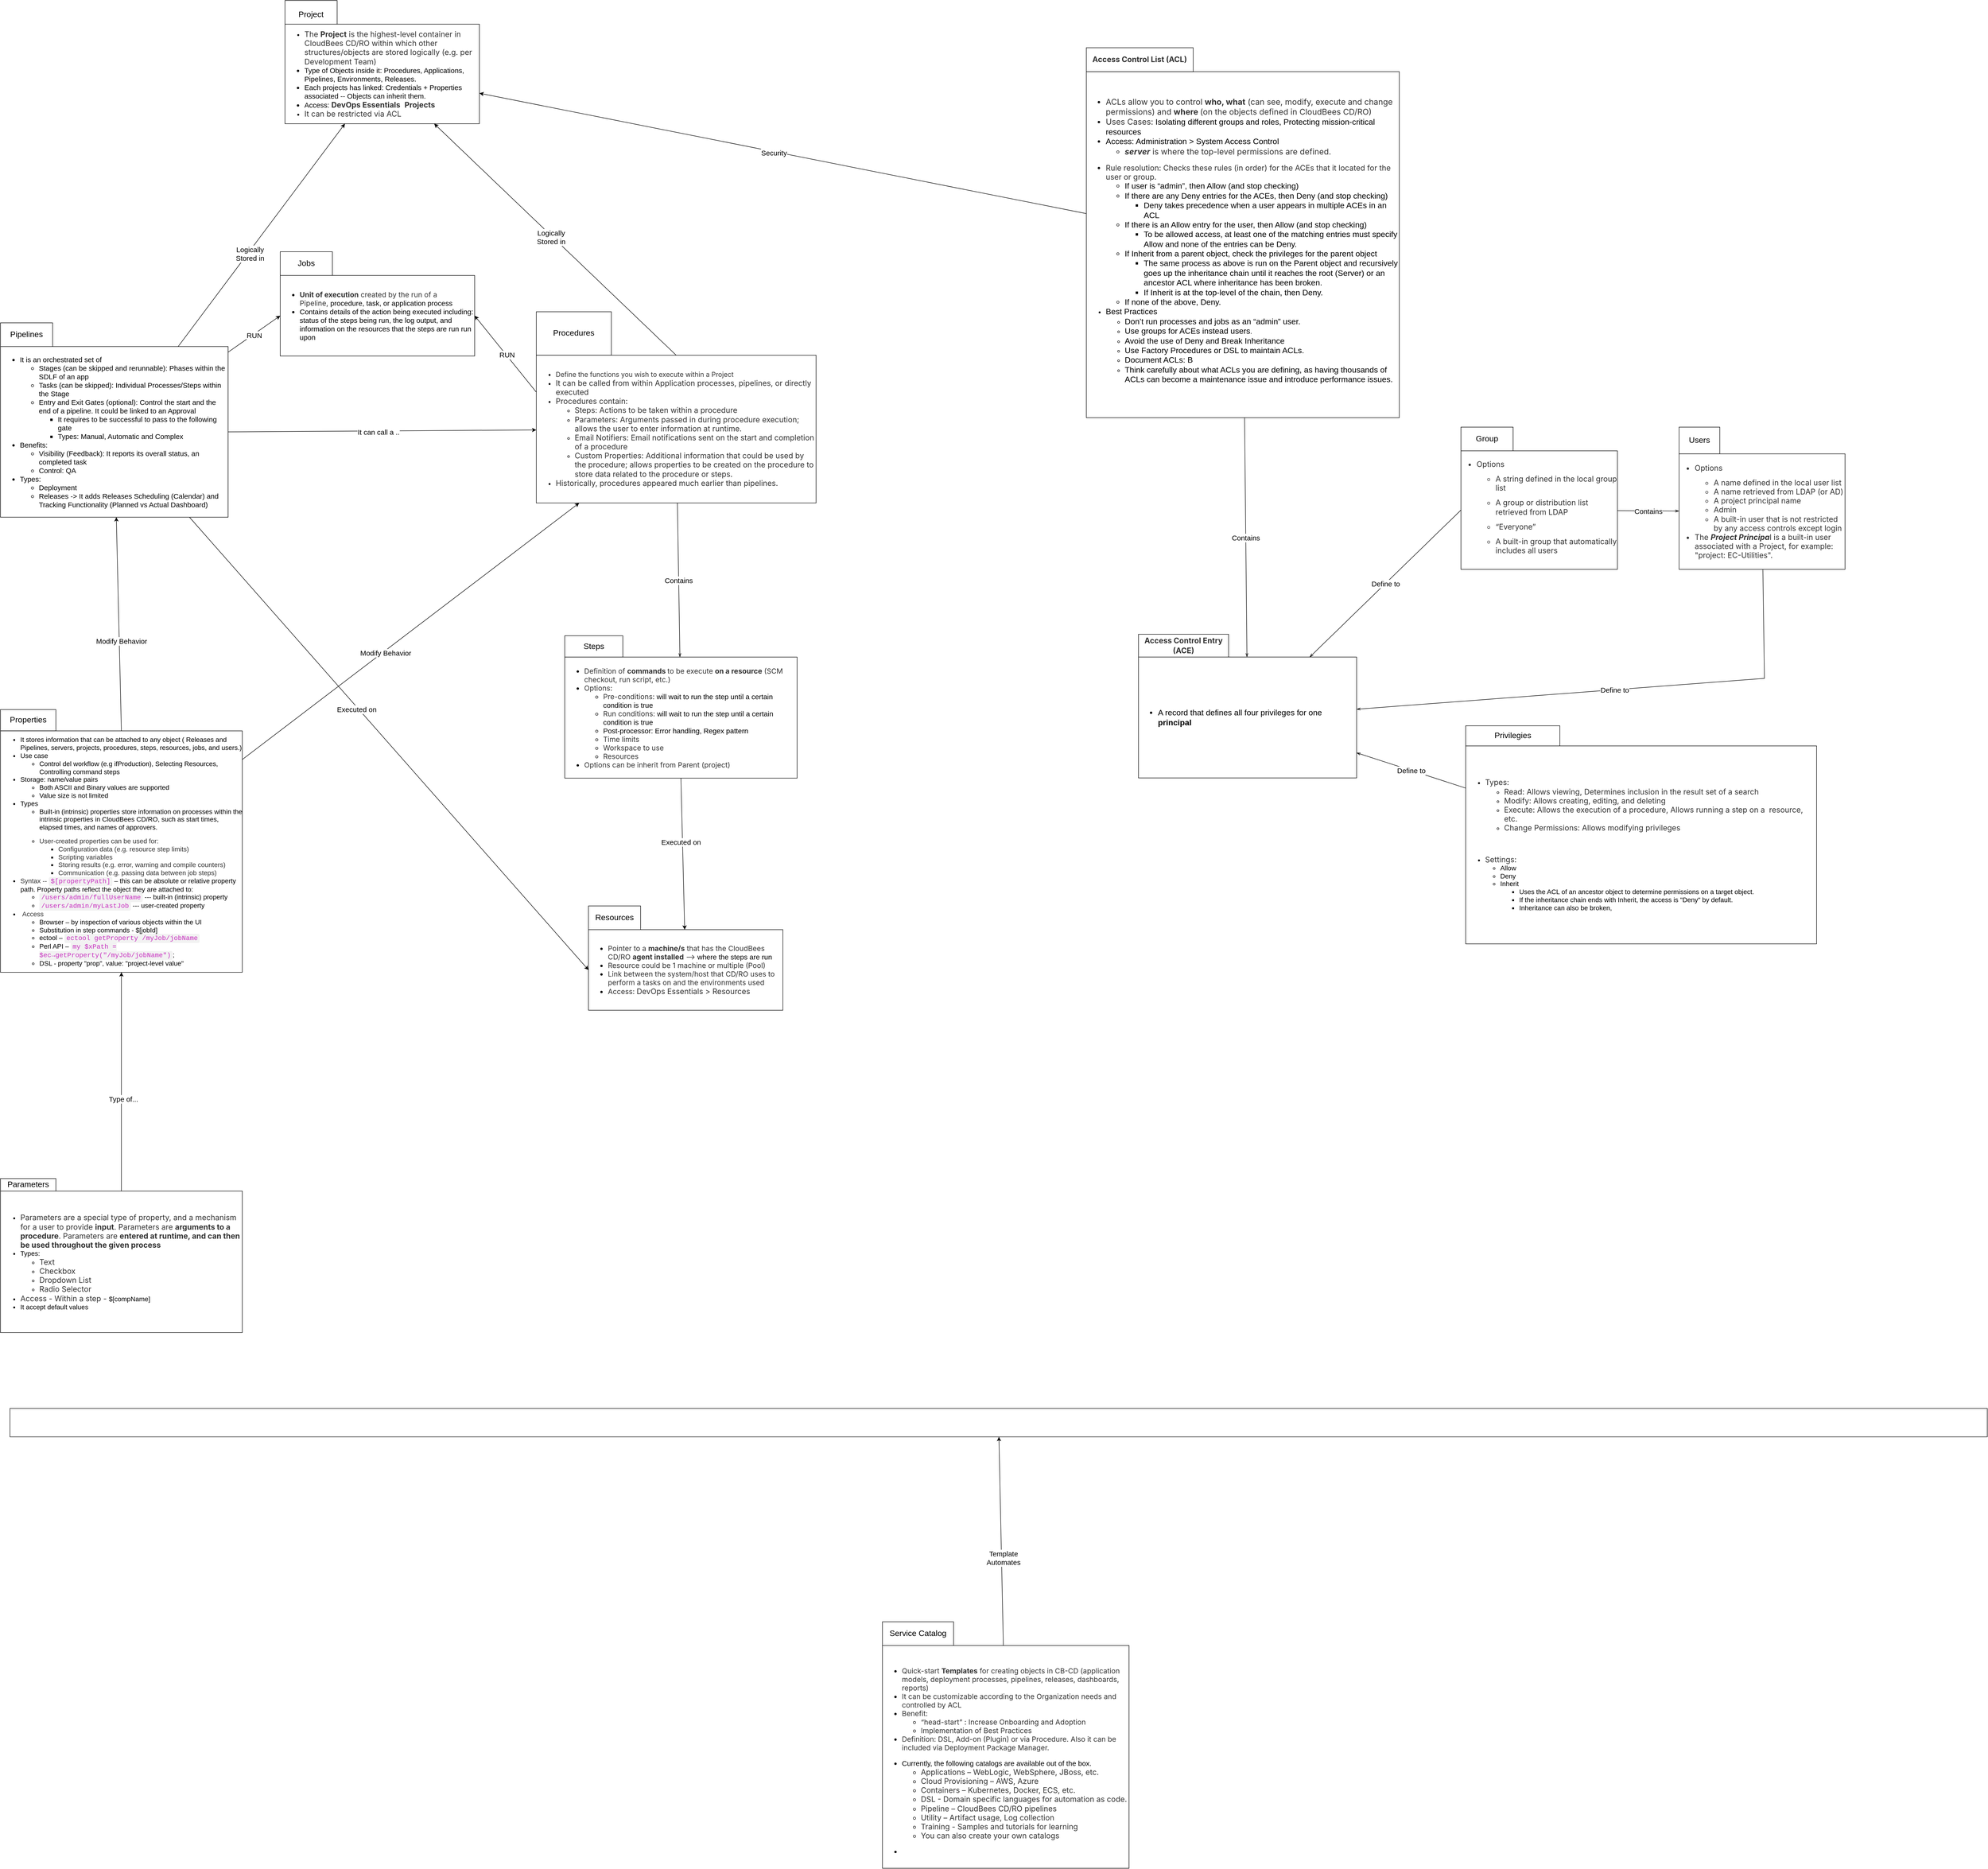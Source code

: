 <mxfile version="20.5.1" type="github">
  <diagram id="cunmrRQe3pm6SeLoBSLd" name="Page-1">
    <mxGraphModel dx="6940" dy="4653" grid="1" gridSize="10" guides="1" tooltips="1" connect="1" arrows="1" fold="1" page="1" pageScale="1" pageWidth="850" pageHeight="1100" math="0" shadow="0">
      <root>
        <mxCell id="0" />
        <mxCell id="1" parent="0" />
        <mxCell id="KL4kwilNAHB5f6T94Mk6-11" value="" style="endArrow=classic;html=1;rounded=0;fontSize=15;entryX=0;entryY=0.5;entryDx=0;entryDy=0;" parent="1" source="KL4kwilNAHB5f6T94Mk6-6" target="KL4kwilNAHB5f6T94Mk6-10" edge="1">
          <mxGeometry width="50" height="50" relative="1" as="geometry">
            <mxPoint x="520" y="930" as="sourcePoint" />
            <mxPoint x="570" y="880" as="targetPoint" />
          </mxGeometry>
        </mxCell>
        <mxCell id="KL4kwilNAHB5f6T94Mk6-12" value="RUN" style="edgeLabel;html=1;align=center;verticalAlign=middle;resizable=0;points=[];fontSize=15;" parent="KL4kwilNAHB5f6T94Mk6-11" vertex="1" connectable="0">
          <mxGeometry x="-0.024" y="-2" relative="1" as="geometry">
            <mxPoint as="offset" />
          </mxGeometry>
        </mxCell>
        <mxCell id="KL4kwilNAHB5f6T94Mk6-13" value="" style="group" parent="1" vertex="1" connectable="0">
          <mxGeometry x="1060" y="870" width="470" height="320" as="geometry" />
        </mxCell>
        <mxCell id="KL4kwilNAHB5f6T94Mk6-9" value="&lt;font style=&quot;font-size: 17px;&quot;&gt;Jobs&lt;br&gt;&lt;/font&gt;" style="rounded=0;whiteSpace=wrap;html=1;" parent="KL4kwilNAHB5f6T94Mk6-13" vertex="1">
          <mxGeometry width="110" height="50" as="geometry" />
        </mxCell>
        <mxCell id="KL4kwilNAHB5f6T94Mk6-10" value="&lt;ul style=&quot;text-align: left; font-size: 15px;&quot;&gt;&lt;li style=&quot;&quot;&gt;&lt;font face=&quot;-apple-system, system-ui, Segoe UI, Ubuntu, sans-serif, Apple Color Emoji, Segoe UI Emoji, Segoe UI Symbol, Noto Color Emoji&quot; color=&quot;#333333&quot;&gt;&lt;span style=&quot;background-color: rgb(255, 255, 255);&quot;&gt;&lt;b&gt;Unit of execution&lt;/b&gt; created by the run of a Pipeline,&amp;nbsp;&lt;/span&gt;&lt;/font&gt;procedure, task, or application process&lt;/li&gt;&lt;li style=&quot;&quot;&gt;Contains details of the action being executed including: status of the steps being run, the log output, and information on the resources that the steps are run run upon&lt;/li&gt;&lt;/ul&gt;" style="rounded=0;whiteSpace=wrap;html=1;fontSize=14;" parent="KL4kwilNAHB5f6T94Mk6-13" vertex="1">
          <mxGeometry y="50" width="410" height="170" as="geometry" />
        </mxCell>
        <mxCell id="KL4kwilNAHB5f6T94Mk6-14" value="" style="group" parent="1" vertex="1" connectable="0">
          <mxGeometry x="470" y="1020" width="480" height="410" as="geometry" />
        </mxCell>
        <mxCell id="KL4kwilNAHB5f6T94Mk6-5" value="&lt;font style=&quot;font-size: 17px;&quot;&gt;Pipelines&lt;br&gt;&lt;/font&gt;" style="rounded=0;whiteSpace=wrap;html=1;" parent="KL4kwilNAHB5f6T94Mk6-14" vertex="1">
          <mxGeometry width="110" height="50" as="geometry" />
        </mxCell>
        <mxCell id="KL4kwilNAHB5f6T94Mk6-6" value="&lt;ul style=&quot;text-align: left; font-size: 15px;&quot;&gt;&lt;li style=&quot;&quot;&gt;It is an orchestrated set of&lt;/li&gt;&lt;ul&gt;&lt;li style=&quot;&quot;&gt;Stages (can be skipped and rerunnable): Phases within the SDLF of an app&lt;/li&gt;&lt;li style=&quot;&quot;&gt;Tasks (can be skipped): Individual Processes/Steps within the Stage&amp;nbsp;&lt;/li&gt;&lt;li style=&quot;&quot;&gt;Entry and Exit Gates (optional): Control the start and the end of a pipeline. It could be linked to an Approval&lt;/li&gt;&lt;ul&gt;&lt;li style=&quot;&quot;&gt;It requires to be successful to pass to the following gate&lt;/li&gt;&lt;li style=&quot;&quot;&gt;Types: Manual, Automatic and Complex&lt;/li&gt;&lt;/ul&gt;&lt;/ul&gt;&lt;li style=&quot;&quot;&gt;Benefits:&lt;/li&gt;&lt;ul&gt;&lt;li style=&quot;&quot;&gt;Visibility (Feedback): It reports its overall status, an completed task&lt;/li&gt;&lt;li style=&quot;&quot;&gt;Control: QA&lt;/li&gt;&lt;/ul&gt;&lt;li style=&quot;&quot;&gt;Types:&lt;/li&gt;&lt;ul&gt;&lt;li style=&quot;&quot;&gt;Deployment&lt;/li&gt;&lt;li style=&quot;&quot;&gt;Releases -&amp;gt; It adds Releases Scheduling (Calendar) and Tracking Functionality (Planned vs Actual Dashboard)&lt;/li&gt;&lt;/ul&gt;&lt;/ul&gt;" style="rounded=0;whiteSpace=wrap;html=1;fontSize=14;" parent="KL4kwilNAHB5f6T94Mk6-14" vertex="1">
          <mxGeometry y="50" width="480" height="360" as="geometry" />
        </mxCell>
        <mxCell id="KL4kwilNAHB5f6T94Mk6-18" value="" style="endArrow=classic;html=1;rounded=0;fontSize=15;exitX=0.5;exitY=0;exitDx=0;exitDy=0;" parent="1" source="2sUulGhKF5afohLX6DZR-32" target="KL4kwilNAHB5f6T94Mk6-6" edge="1">
          <mxGeometry width="50" height="50" relative="1" as="geometry">
            <mxPoint x="350" y="840" as="sourcePoint" />
            <mxPoint x="712.842" y="640" as="targetPoint" />
          </mxGeometry>
        </mxCell>
        <mxCell id="KL4kwilNAHB5f6T94Mk6-24" value="Modify Behavior" style="edgeLabel;html=1;align=center;verticalAlign=middle;resizable=0;points=[];fontSize=15;" parent="KL4kwilNAHB5f6T94Mk6-18" vertex="1" connectable="0">
          <mxGeometry x="-0.157" y="-4" relative="1" as="geometry">
            <mxPoint as="offset" />
          </mxGeometry>
        </mxCell>
        <mxCell id="KL4kwilNAHB5f6T94Mk6-20" value="" style="group" parent="1" vertex="1" connectable="0">
          <mxGeometry x="1600" y="960" width="590" height="440" as="geometry" />
        </mxCell>
        <mxCell id="2sUulGhKF5afohLX6DZR-43" value="" style="group" parent="KL4kwilNAHB5f6T94Mk6-20" vertex="1" connectable="0">
          <mxGeometry y="36.621" width="590" height="403.379" as="geometry" />
        </mxCell>
        <mxCell id="KL4kwilNAHB5f6T94Mk6-21" value="&lt;font style=&quot;font-size: 17px;&quot;&gt;Procedures&lt;br&gt;&lt;/font&gt;" style="rounded=0;whiteSpace=wrap;html=1;" parent="2sUulGhKF5afohLX6DZR-43" vertex="1">
          <mxGeometry width="158.293" height="91.677" as="geometry" />
        </mxCell>
        <mxCell id="KL4kwilNAHB5f6T94Mk6-22" value="&lt;ul style=&quot;text-align: left;&quot;&gt;&lt;li style=&quot;&quot;&gt;&lt;font style=&quot;font-size: 14px;&quot;&gt;&lt;span style=&quot;color: rgb(51, 51, 51); font-family: -apple-system, &amp;quot;system-ui&amp;quot;, &amp;quot;Segoe UI&amp;quot;, Ubuntu, sans-serif, &amp;quot;Apple Color Emoji&amp;quot;, &amp;quot;Segoe UI Emoji&amp;quot;, &amp;quot;Segoe UI Symbol&amp;quot;, &amp;quot;Noto Color Emoji&amp;quot;; background-color: rgb(255, 255, 255);&quot;&gt;Define the functions you wish to execute within a Project&lt;/span&gt;&lt;br&gt;&lt;/font&gt;&lt;/li&gt;&lt;li style=&quot;&quot;&gt;&lt;span style=&quot;color: rgb(51, 51, 51); font-family: -apple-system, &amp;quot;system-ui&amp;quot;, &amp;quot;Segoe UI&amp;quot;, Ubuntu, sans-serif, &amp;quot;Apple Color Emoji&amp;quot;, &amp;quot;Segoe UI Emoji&amp;quot;, &amp;quot;Segoe UI Symbol&amp;quot;, &amp;quot;Noto Color Emoji&amp;quot;; background-color: rgb(255, 255, 255);&quot;&gt;&lt;font size=&quot;3&quot;&gt;It can be called from within Application processes, pipelines, or directly executed&lt;br&gt;&lt;/font&gt;&lt;/span&gt;&lt;/li&gt;&lt;li style=&quot;&quot;&gt;&lt;font size=&quot;3&quot;&gt;&lt;span style=&quot;color: rgb(51, 51, 51); font-family: -apple-system, system-ui, &amp;quot;Segoe UI&amp;quot;, Ubuntu, sans-serif, &amp;quot;Apple Color Emoji&amp;quot;, &amp;quot;Segoe UI Emoji&amp;quot;, &amp;quot;Segoe UI Symbol&amp;quot;, &amp;quot;Noto Color Emoji&amp;quot;; background-color: initial;&quot;&gt;Procedures contain:&lt;/span&gt;&lt;br&gt;&lt;/font&gt;&lt;/li&gt;&lt;ul&gt;&lt;li style=&quot;&quot;&gt;&lt;span style=&quot;color: rgb(51, 51, 51); font-family: -apple-system, system-ui, &amp;quot;Segoe UI&amp;quot;, Ubuntu, sans-serif, &amp;quot;Apple Color Emoji&amp;quot;, &amp;quot;Segoe UI Emoji&amp;quot;, &amp;quot;Segoe UI Symbol&amp;quot;, &amp;quot;Noto Color Emoji&amp;quot;; background-color: initial;&quot;&gt;&lt;font size=&quot;3&quot;&gt;Steps: Actions to be taken within a procedure&lt;/font&gt;&lt;/span&gt;&lt;/li&gt;&lt;li style=&quot;&quot;&gt;&lt;span style=&quot;color: rgb(51, 51, 51); font-family: -apple-system, system-ui, &amp;quot;Segoe UI&amp;quot;, Ubuntu, sans-serif, &amp;quot;Apple Color Emoji&amp;quot;, &amp;quot;Segoe UI Emoji&amp;quot;, &amp;quot;Segoe UI Symbol&amp;quot;, &amp;quot;Noto Color Emoji&amp;quot;; background-color: initial;&quot;&gt;&lt;font size=&quot;3&quot;&gt;Parameters: Arguments passed in during procedure execution; allows the user to enter information at runtime.&lt;/font&gt;&lt;/span&gt;&lt;/li&gt;&lt;li style=&quot;&quot;&gt;&lt;span style=&quot;color: rgb(51, 51, 51); font-family: -apple-system, system-ui, &amp;quot;Segoe UI&amp;quot;, Ubuntu, sans-serif, &amp;quot;Apple Color Emoji&amp;quot;, &amp;quot;Segoe UI Emoji&amp;quot;, &amp;quot;Segoe UI Symbol&amp;quot;, &amp;quot;Noto Color Emoji&amp;quot;; background-color: initial;&quot;&gt;&lt;font size=&quot;3&quot;&gt;Email Notifiers: Email notifications sent on the start and completion of a procedure&lt;/font&gt;&lt;/span&gt;&lt;/li&gt;&lt;li style=&quot;&quot;&gt;&lt;font size=&quot;3&quot; face=&quot;-apple-system, system-ui, Segoe UI, Ubuntu, sans-serif, Apple Color Emoji, Segoe UI Emoji, Segoe UI Symbol, Noto Color Emoji&quot; color=&quot;#333333&quot;&gt;Custom Properties: Additional information that could be used by the procedure; allows properties to be created on the procedure to store data related to the procedure or steps.&lt;/font&gt;&lt;/li&gt;&lt;/ul&gt;&lt;li&gt;&lt;font size=&quot;3&quot; face=&quot;-apple-system, system-ui, Segoe UI, Ubuntu, sans-serif, Apple Color Emoji, Segoe UI Emoji, Segoe UI Symbol, Noto Color Emoji&quot; color=&quot;#333333&quot;&gt;Historically, procedures appeared much earlier than pipelines.&lt;br&gt;&lt;/font&gt;&lt;/li&gt;&lt;/ul&gt;" style="rounded=0;whiteSpace=wrap;html=1;fontSize=14;" parent="2sUulGhKF5afohLX6DZR-43" vertex="1">
          <mxGeometry y="91.677" width="590" height="311.702" as="geometry" />
        </mxCell>
        <mxCell id="KL4kwilNAHB5f6T94Mk6-25" value="" style="endArrow=classic;html=1;rounded=0;fontSize=15;exitX=0.5;exitY=0;exitDx=0;exitDy=0;" parent="1" source="KL4kwilNAHB5f6T94Mk6-22" target="KL4kwilNAHB5f6T94Mk6-17" edge="1">
          <mxGeometry width="50" height="50" relative="1" as="geometry">
            <mxPoint x="300" y="890" as="sourcePoint" />
            <mxPoint x="300" y="790" as="targetPoint" />
          </mxGeometry>
        </mxCell>
        <mxCell id="2sUulGhKF5afohLX6DZR-15" value="&lt;span style=&quot;font-size: 15px;&quot;&gt;Logically&lt;/span&gt;&lt;br style=&quot;font-size: 15px;&quot;&gt;&lt;span style=&quot;font-size: 15px;&quot;&gt;Stored in&lt;/span&gt;" style="edgeLabel;html=1;align=center;verticalAlign=middle;resizable=0;points=[];fontSize=14;" parent="KL4kwilNAHB5f6T94Mk6-25" vertex="1" connectable="0">
          <mxGeometry x="0.03" y="2" relative="1" as="geometry">
            <mxPoint as="offset" />
          </mxGeometry>
        </mxCell>
        <mxCell id="KL4kwilNAHB5f6T94Mk6-28" value="" style="endArrow=classic;html=1;rounded=0;fontSize=15;" parent="1" source="KL4kwilNAHB5f6T94Mk6-6" target="KL4kwilNAHB5f6T94Mk6-17" edge="1">
          <mxGeometry width="50" height="50" relative="1" as="geometry">
            <mxPoint x="429.99" y="631.87" as="sourcePoint" />
            <mxPoint x="344.291" y="540.0" as="targetPoint" />
          </mxGeometry>
        </mxCell>
        <mxCell id="KL4kwilNAHB5f6T94Mk6-29" value="Logically &lt;br&gt;Stored in" style="edgeLabel;html=1;align=center;verticalAlign=middle;resizable=0;points=[];fontSize=15;" parent="KL4kwilNAHB5f6T94Mk6-28" vertex="1" connectable="0">
          <mxGeometry x="-0.157" y="-4" relative="1" as="geometry">
            <mxPoint as="offset" />
          </mxGeometry>
        </mxCell>
        <mxCell id="2sUulGhKF5afohLX6DZR-12" value="" style="group" parent="1" vertex="1" connectable="0">
          <mxGeometry x="2760" y="420" width="660" height="800" as="geometry" />
        </mxCell>
        <mxCell id="2sUulGhKF5afohLX6DZR-3" value="&lt;div style=&quot;text-align: left;&quot;&gt;&lt;ul style=&quot;&quot;&gt;&lt;li style=&quot;font-size: 17px;&quot;&gt;&lt;span style=&quot;color: rgb(51, 51, 51); font-family: -apple-system, &amp;quot;system-ui&amp;quot;, &amp;quot;Segoe UI&amp;quot;, Ubuntu, sans-serif, &amp;quot;Apple Color Emoji&amp;quot;, &amp;quot;Segoe UI Emoji&amp;quot;, &amp;quot;Segoe UI Symbol&amp;quot;, &amp;quot;Noto Color Emoji&amp;quot;; background-color: rgb(255, 255, 255);&quot;&gt;ACLs allow you to control &lt;b&gt;who, what&lt;/b&gt; (can see, modify, execute and change permissions) and &lt;b&gt;where &lt;/b&gt;(on the objects defined in CloudBees CD/RO)&lt;/span&gt;&lt;/li&gt;&lt;li style=&quot;font-size: 17px;&quot;&gt;&lt;span style=&quot;color: rgb(51, 51, 51); font-family: -apple-system, &amp;quot;system-ui&amp;quot;, &amp;quot;Segoe UI&amp;quot;, Ubuntu, sans-serif, &amp;quot;Apple Color Emoji&amp;quot;, &amp;quot;Segoe UI Emoji&amp;quot;, &amp;quot;Segoe UI Symbol&amp;quot;, &amp;quot;Noto Color Emoji&amp;quot;; background-color: rgb(255, 255, 255);&quot;&gt;Uses Cases:&amp;nbsp;&lt;/span&gt;Isolating different groups and roles, Protecting mission-critical resources&lt;/li&gt;&lt;li style=&quot;font-size: 17px;&quot;&gt;Access: Administration &amp;gt; System Access Control&lt;/li&gt;&lt;ul style=&quot;font-size: 17px;&quot;&gt;&lt;li&gt;&lt;span style=&quot;color: rgb(51, 51, 51); font-family: -apple-system, &amp;quot;system-ui&amp;quot;, &amp;quot;Segoe UI&amp;quot;, Ubuntu, sans-serif, &amp;quot;Apple Color Emoji&amp;quot;, &amp;quot;Segoe UI Emoji&amp;quot;, &amp;quot;Segoe UI Symbol&amp;quot;, &amp;quot;Noto Color Emoji&amp;quot;; background-color: rgb(255, 255, 255);&quot;&gt;&lt;b&gt;&lt;i&gt;server&lt;/i&gt;&lt;/b&gt; is where the top-level permissions are defined.&lt;br&gt;&lt;/span&gt;&lt;/li&gt;&lt;/ul&gt;&lt;li style=&quot;font-size: 17px;&quot;&gt;&lt;div style=&quot;box-sizing: border-box; margin: 14px 0px 0px; color: rgb(51, 51, 51); font-family: -apple-system, &amp;quot;system-ui&amp;quot;, &amp;quot;Segoe UI&amp;quot;, Ubuntu, sans-serif, &amp;quot;Apple Color Emoji&amp;quot;, &amp;quot;Segoe UI Emoji&amp;quot;, &amp;quot;Segoe UI Symbol&amp;quot;, &amp;quot;Noto Color Emoji&amp;quot;; font-size: 16px; background-color: rgb(255, 255, 255);&quot; class=&quot;paragraph&quot;&gt;&lt;p style=&quot;box-sizing: border-box; margin: 0px;&quot;&gt;Rule resolution: Checks these rules (in order) for the ACEs that it located for the user or group.&amp;nbsp;&lt;/p&gt;&lt;/div&gt;&lt;/li&gt;&lt;ul style=&quot;font-size: 17px;&quot;&gt;&lt;li&gt;&lt;span style=&quot;background-color: initial; font-size: 17px;&quot;&gt;If user is “admin”, then Allow (and stop checking)&lt;/span&gt;&lt;/li&gt;&lt;li&gt;If there are any Deny entries for the ACEs, then Deny (and stop checking)&lt;/li&gt;&lt;ul&gt;&lt;li&gt;Deny takes precedence when a user appears in multiple ACEs in an ACL&lt;/li&gt;&lt;/ul&gt;&lt;li&gt;&lt;span style=&quot;background-color: initial;&quot;&gt;If there is an Allow entry for the user, then Allow (and stop checking)&lt;/span&gt;&lt;/li&gt;&lt;ul&gt;&lt;li&gt;To be allowed access, at least one of the matching entries must specify Allow and none of the entries can be Deny.&lt;/li&gt;&lt;/ul&gt;&lt;li&gt;&lt;span style=&quot;background-color: initial;&quot;&gt;If Inherit from a parent object, check the privileges for the parent object&lt;/span&gt;&lt;/li&gt;&lt;ul&gt;&lt;li&gt;The same process as above is run on the Parent object and recursively goes up the inheritance chain until it reaches the root (Server) or an ancestor ACL where inheritance has been broken.&lt;/li&gt;&lt;li&gt;If Inherit is at the top-level of the chain, then Deny.&lt;/li&gt;&lt;/ul&gt;&lt;li&gt;&lt;span style=&quot;background-color: initial;&quot;&gt;If none of the above, Deny.&lt;/span&gt;&lt;br&gt;&lt;/li&gt;&lt;/ul&gt;&lt;li style=&quot;&quot;&gt;&lt;span style=&quot;font-size: 17px;&quot;&gt;Best Practices&lt;/span&gt;&lt;/li&gt;&lt;ul&gt;&lt;li&gt;&lt;p style=&quot;font-size: 17px; background-color: initial; box-sizing: border-box; margin: 0px; display: inline !important;&quot;&gt;Don’t run processes and jobs as an “admin” user.&lt;/p&gt;&lt;/li&gt;&lt;li&gt;&lt;p style=&quot;font-size: 17px; background-color: initial; box-sizing: border-box; margin: 0px; display: inline !important;&quot;&gt;Use groups for ACEs instead users&lt;/p&gt;.&lt;/li&gt;&lt;li&gt;&lt;p style=&quot;font-size: 17px; background-color: initial; box-sizing: border-box; margin: 0px; display: inline !important;&quot;&gt;Avoid the use of Deny and Break Inheritance&lt;/p&gt;&lt;/li&gt;&lt;li&gt;&lt;span style=&quot;font-size: 17px; background-color: initial;&quot;&gt;Use Factory Procedures or DSL to maintain ACLs.&amp;nbsp;&lt;/span&gt;&lt;/li&gt;&lt;li&gt;&lt;p style=&quot;font-size: 17px; background-color: initial; box-sizing: border-box; margin: 0px; display: inline !important;&quot;&gt;Document ACLs: B&lt;/p&gt;&lt;/li&gt;&lt;li&gt;&lt;span style=&quot;font-size: 17px; background-color: initial;&quot;&gt;Think carefully about what ACLs you are defining, as having thousands of ACLs can become a maintenance issue and introduce performance issues.&lt;/span&gt;&lt;/li&gt;&lt;/ul&gt;&lt;/ul&gt;&lt;/div&gt;&lt;div style=&quot;text-align: left;&quot;&gt;&lt;br&gt;&lt;/div&gt;" style="rounded=0;whiteSpace=wrap;html=1;fontSize=14;" parent="2sUulGhKF5afohLX6DZR-12" vertex="1">
          <mxGeometry y="70.175" width="660" height="729.825" as="geometry" />
        </mxCell>
        <mxCell id="2sUulGhKF5afohLX6DZR-10" value="&lt;font style=&quot;font-size: 17px;&quot;&gt;&lt;span style=&quot;box-sizing: border-box; font-weight: bolder; color: rgb(51, 51, 51); font-family: -apple-system, &amp;quot;system-ui&amp;quot;, &amp;quot;Segoe UI&amp;quot;, Ubuntu, sans-serif, &amp;quot;Apple Color Emoji&amp;quot;, &amp;quot;Segoe UI Emoji&amp;quot;, &amp;quot;Segoe UI Symbol&amp;quot;, &amp;quot;Noto Color Emoji&amp;quot;; font-size: 16px; text-align: left; background-color: rgb(255, 255, 255);&quot;&gt;Access Control List (ACL)&lt;/span&gt;&lt;br&gt;&lt;/font&gt;" style="rounded=0;whiteSpace=wrap;html=1;" parent="2sUulGhKF5afohLX6DZR-12" vertex="1">
          <mxGeometry y="19.697" width="225.36" height="50.478" as="geometry" />
        </mxCell>
        <mxCell id="2sUulGhKF5afohLX6DZR-13" value="" style="group" parent="1" vertex="1" connectable="0">
          <mxGeometry x="1070" y="340" width="410" height="260" as="geometry" />
        </mxCell>
        <mxCell id="KL4kwilNAHB5f6T94Mk6-15" value="" style="group" parent="2sUulGhKF5afohLX6DZR-13" vertex="1" connectable="0">
          <mxGeometry width="410" height="260" as="geometry" />
        </mxCell>
        <mxCell id="KL4kwilNAHB5f6T94Mk6-16" value="&lt;font style=&quot;font-size: 17px;&quot;&gt;Project&lt;br&gt;&lt;/font&gt;" style="rounded=0;whiteSpace=wrap;html=1;" parent="KL4kwilNAHB5f6T94Mk6-15" vertex="1">
          <mxGeometry width="110" height="59.091" as="geometry" />
        </mxCell>
        <mxCell id="KL4kwilNAHB5f6T94Mk6-17" value="&lt;ul style=&quot;text-align: left;&quot;&gt;&lt;li style=&quot;&quot;&gt;&lt;span style=&quot;font-size: 16px; color: rgb(51, 51, 51); font-family: -apple-system, &amp;quot;system-ui&amp;quot;, &amp;quot;Segoe UI&amp;quot;, Ubuntu, sans-serif, &amp;quot;Apple Color Emoji&amp;quot;, &amp;quot;Segoe UI Emoji&amp;quot;, &amp;quot;Segoe UI Symbol&amp;quot;, &amp;quot;Noto Color Emoji&amp;quot;; background-color: rgb(255, 255, 255);&quot;&gt;The&amp;nbsp;&lt;/span&gt;&lt;span style=&quot;font-size: 16px; box-sizing: border-box; font-weight: bolder; color: rgb(51, 51, 51); font-family: -apple-system, &amp;quot;system-ui&amp;quot;, &amp;quot;Segoe UI&amp;quot;, Ubuntu, sans-serif, &amp;quot;Apple Color Emoji&amp;quot;, &amp;quot;Segoe UI Emoji&amp;quot;, &amp;quot;Segoe UI Symbol&amp;quot;, &amp;quot;Noto Color Emoji&amp;quot;; background-color: rgb(255, 255, 255);&quot;&gt;Project&lt;/span&gt;&lt;span style=&quot;background-color: rgb(255, 255, 255);&quot;&gt;&lt;font face=&quot;-apple-system, system-ui, Segoe UI, Ubuntu, sans-serif, Apple Color Emoji, Segoe UI Emoji, Segoe UI Symbol, Noto Color Emoji&quot; color=&quot;#333333&quot;&gt;&lt;span style=&quot;font-size: 16px;&quot;&gt;&amp;nbsp;is the highest-level container in CloudBees CD/RO within which other structures/objects are stored logically&amp;nbsp;(e.g. per Development&amp;nbsp;Team)&lt;/span&gt;&lt;/font&gt;&lt;/span&gt;&lt;/li&gt;&lt;li style=&quot;font-size: 15px;&quot;&gt;Type of Objects inside it: Procedures, Applications, Pipelines, Environments, Releases.&amp;nbsp;&lt;/li&gt;&lt;li style=&quot;font-size: 15px;&quot;&gt;Each projects has linked: Credentials + Properties associated -- Objects can inherit them.&lt;br&gt;&lt;/li&gt;&lt;li style=&quot;font-size: 15px;&quot;&gt;Access:&amp;nbsp;&lt;span style=&quot;box-sizing: border-box; font-weight: bolder; color: rgb(51, 51, 51); font-family: -apple-system, &amp;quot;system-ui&amp;quot;, &amp;quot;Segoe UI&amp;quot;, Ubuntu, sans-serif, &amp;quot;Apple Color Emoji&amp;quot;, &amp;quot;Segoe UI Emoji&amp;quot;, &amp;quot;Segoe UI Symbol&amp;quot;, &amp;quot;Noto Color Emoji&amp;quot;; font-size: 16px; background-color: rgb(255, 255, 255);&quot; class=&quot;menu&quot;&gt;DevOps Essentials&lt;/span&gt;&lt;span style=&quot;color: rgb(51, 51, 51); font-family: -apple-system, &amp;quot;system-ui&amp;quot;, &amp;quot;Segoe UI&amp;quot;, Ubuntu, sans-serif, &amp;quot;Apple Color Emoji&amp;quot;, &amp;quot;Segoe UI Emoji&amp;quot;, &amp;quot;Segoe UI Symbol&amp;quot;, &amp;quot;Noto Color Emoji&amp;quot;; font-size: 16px; background-color: rgb(255, 255, 255);&quot;&gt;&amp;nbsp;&lt;/span&gt;&lt;span style=&quot;box-sizing: border-box; -webkit-font-smoothing: antialiased; display: inline-block; font-variant-numeric: normal; font-variant-east-asian: normal; text-rendering: auto; line-height: 1; font-family: &amp;quot;Font Awesome 5 Free&amp;quot;; font-weight: 900; color: rgb(51, 51, 51); font-size: 16px; background-color: rgb(255, 255, 255);&quot; class=&quot;fa fa-angle-right caret&quot;&gt;&lt;/span&gt;&lt;span style=&quot;color: rgb(51, 51, 51); font-family: -apple-system, &amp;quot;system-ui&amp;quot;, &amp;quot;Segoe UI&amp;quot;, Ubuntu, sans-serif, &amp;quot;Apple Color Emoji&amp;quot;, &amp;quot;Segoe UI Emoji&amp;quot;, &amp;quot;Segoe UI Symbol&amp;quot;, &amp;quot;Noto Color Emoji&amp;quot;; font-size: 16px; background-color: rgb(255, 255, 255);&quot;&gt;&amp;nbsp;&lt;/span&gt;&lt;span style=&quot;box-sizing: border-box; font-weight: bolder; color: rgb(51, 51, 51); font-family: -apple-system, &amp;quot;system-ui&amp;quot;, &amp;quot;Segoe UI&amp;quot;, Ubuntu, sans-serif, &amp;quot;Apple Color Emoji&amp;quot;, &amp;quot;Segoe UI Emoji&amp;quot;, &amp;quot;Segoe UI Symbol&amp;quot;, &amp;quot;Noto Color Emoji&amp;quot;; font-size: 16px; background-color: rgb(255, 255, 255);&quot; class=&quot;menuitem&quot;&gt;Projects&lt;/span&gt;&lt;/li&gt;&lt;li style=&quot;&quot;&gt;&lt;font face=&quot;-apple-system, system-ui, Segoe UI, Ubuntu, sans-serif, Apple Color Emoji, Segoe UI Emoji, Segoe UI Symbol, Noto Color Emoji&quot; color=&quot;#333333&quot;&gt;&lt;span style=&quot;font-size: 16px; background-color: rgb(255, 255, 255);&quot;&gt;It can be restricted via ACL&lt;/span&gt;&lt;/font&gt;&lt;/li&gt;&lt;/ul&gt;" style="rounded=0;whiteSpace=wrap;html=1;fontSize=14;" parent="2sUulGhKF5afohLX6DZR-13" vertex="1">
          <mxGeometry y="50" width="410" height="210" as="geometry" />
        </mxCell>
        <mxCell id="2sUulGhKF5afohLX6DZR-16" value="" style="group" parent="1" vertex="1" connectable="0">
          <mxGeometry x="1660" y="1650" width="490" height="330.45" as="geometry" />
        </mxCell>
        <mxCell id="2sUulGhKF5afohLX6DZR-17" value="&lt;font style=&quot;font-size: 17px;&quot;&gt;Steps&lt;br&gt;&lt;/font&gt;" style="rounded=0;whiteSpace=wrap;html=1;" parent="2sUulGhKF5afohLX6DZR-16" vertex="1">
          <mxGeometry y="30" width="122.5" height="45.1" as="geometry" />
        </mxCell>
        <mxCell id="2sUulGhKF5afohLX6DZR-18" value="&lt;ul style=&quot;text-align: left; font-size: 15px;&quot;&gt;&lt;li style=&quot;&quot;&gt;&lt;font face=&quot;-apple-system, system-ui, Segoe UI, Ubuntu, sans-serif, Apple Color Emoji, Segoe UI Emoji, Segoe UI Symbol, Noto Color Emoji&quot; color=&quot;#333333&quot;&gt;&lt;span style=&quot;background-color: rgb(255, 255, 255);&quot;&gt;Definition of &lt;b&gt;commands &lt;/b&gt;to be execute &lt;b&gt;on a resource&lt;/b&gt; (SCM checkout, run script, etc.)&lt;/span&gt;&lt;/font&gt;&lt;/li&gt;&lt;li style=&quot;&quot;&gt;&lt;font face=&quot;-apple-system, system-ui, Segoe UI, Ubuntu, sans-serif, Apple Color Emoji, Segoe UI Emoji, Segoe UI Symbol, Noto Color Emoji&quot; color=&quot;#333333&quot;&gt;&lt;span style=&quot;background-color: rgb(255, 255, 255);&quot;&gt;Options:&lt;/span&gt;&lt;/font&gt;&lt;/li&gt;&lt;ul&gt;&lt;li style=&quot;&quot;&gt;&lt;font face=&quot;-apple-system, system-ui, Segoe UI, Ubuntu, sans-serif, Apple Color Emoji, Segoe UI Emoji, Segoe UI Symbol, Noto Color Emoji&quot; color=&quot;#333333&quot;&gt;&lt;span style=&quot;background-color: rgb(255, 255, 255);&quot;&gt;Pre-conditions:&amp;nbsp;&lt;/span&gt;&lt;/font&gt;will wait to run the step until a certain condition is true&lt;/li&gt;&lt;li style=&quot;&quot;&gt;&lt;font face=&quot;-apple-system, system-ui, Segoe UI, Ubuntu, sans-serif, Apple Color Emoji, Segoe UI Emoji, Segoe UI Symbol, Noto Color Emoji&quot; color=&quot;#333333&quot;&gt;&lt;span style=&quot;background-color: rgb(255, 255, 255);&quot;&gt;Run conditions:&amp;nbsp;&lt;/span&gt;&lt;/font&gt;will wait to run the step until a certain condition is true&lt;/li&gt;&lt;li style=&quot;&quot;&gt;Post-processor: Error handling, Regex pattern&lt;/li&gt;&lt;li style=&quot;&quot;&gt;&lt;font face=&quot;-apple-system, system-ui, Segoe UI, Ubuntu, sans-serif, Apple Color Emoji, Segoe UI Emoji, Segoe UI Symbol, Noto Color Emoji&quot; color=&quot;#333333&quot;&gt;&lt;span style=&quot;background-color: rgb(255, 255, 255);&quot;&gt;Time limits&lt;/span&gt;&lt;/font&gt;&lt;/li&gt;&lt;li style=&quot;&quot;&gt;&lt;font face=&quot;-apple-system, system-ui, Segoe UI, Ubuntu, sans-serif, Apple Color Emoji, Segoe UI Emoji, Segoe UI Symbol, Noto Color Emoji&quot; color=&quot;#333333&quot;&gt;&lt;span style=&quot;background-color: rgb(255, 255, 255);&quot;&gt;Workspace to use&lt;/span&gt;&lt;/font&gt;&lt;/li&gt;&lt;li style=&quot;&quot;&gt;&lt;font face=&quot;-apple-system, system-ui, Segoe UI, Ubuntu, sans-serif, Apple Color Emoji, Segoe UI Emoji, Segoe UI Symbol, Noto Color Emoji&quot; color=&quot;#333333&quot;&gt;&lt;span style=&quot;background-color: rgb(255, 255, 255);&quot;&gt;Resources&lt;/span&gt;&lt;/font&gt;&lt;/li&gt;&lt;/ul&gt;&lt;li&gt;&lt;font face=&quot;-apple-system, system-ui, Segoe UI, Ubuntu, sans-serif, Apple Color Emoji, Segoe UI Emoji, Segoe UI Symbol, Noto Color Emoji&quot; color=&quot;#333333&quot;&gt;Options can be inherit from Parent (project)&lt;/font&gt;&lt;/li&gt;&lt;/ul&gt;" style="rounded=0;whiteSpace=wrap;html=1;fontSize=14;" parent="2sUulGhKF5afohLX6DZR-16" vertex="1">
          <mxGeometry y="75.102" width="490.0" height="255.348" as="geometry" />
        </mxCell>
        <mxCell id="2sUulGhKF5afohLX6DZR-20" value="Contains" style="endArrow=none;html=1;rounded=0;fontSize=15;endFill=0;startArrow=openThin;startFill=0;" parent="1" source="2sUulGhKF5afohLX6DZR-18" target="KL4kwilNAHB5f6T94Mk6-22" edge="1">
          <mxGeometry width="50" height="50" relative="1" as="geometry">
            <mxPoint x="1960" y="995" as="sourcePoint" />
            <mxPoint x="2110" y="960" as="targetPoint" />
          </mxGeometry>
        </mxCell>
        <mxCell id="2sUulGhKF5afohLX6DZR-22" value="" style="group" parent="1" vertex="1" connectable="0">
          <mxGeometry x="1720" y="2250" width="410" height="220" as="geometry" />
        </mxCell>
        <mxCell id="2sUulGhKF5afohLX6DZR-45" value="" style="group" parent="2sUulGhKF5afohLX6DZR-22" vertex="1" connectable="0">
          <mxGeometry x="-10" width="410" height="220" as="geometry" />
        </mxCell>
        <mxCell id="KL4kwilNAHB5f6T94Mk6-1" value="&lt;font style=&quot;font-size: 17px;&quot;&gt;Resources&lt;/font&gt;" style="rounded=0;whiteSpace=wrap;html=1;" parent="2sUulGhKF5afohLX6DZR-45" vertex="1">
          <mxGeometry width="110" height="50" as="geometry" />
        </mxCell>
        <mxCell id="KL4kwilNAHB5f6T94Mk6-4" value="&lt;ul style=&quot;text-align: left; font-size: 15px;&quot;&gt;&lt;li style=&quot;&quot;&gt;&lt;span style=&quot;color: rgb(51, 51, 51); font-family: -apple-system, &amp;quot;system-ui&amp;quot;, &amp;quot;Segoe UI&amp;quot;, Ubuntu, sans-serif, &amp;quot;Apple Color Emoji&amp;quot;, &amp;quot;Segoe UI Emoji&amp;quot;, &amp;quot;Segoe UI Symbol&amp;quot;, &amp;quot;Noto Color Emoji&amp;quot;; background-color: rgb(255, 255, 255);&quot;&gt;&lt;font style=&quot;font-size: 15px;&quot;&gt;Pointer to a &lt;b&gt;machine/s&lt;/b&gt; that has the CloudBees CD/RO &lt;b&gt;agent installed&lt;/b&gt;&amp;nbsp;--&amp;gt;&amp;nbsp;&lt;/font&gt;&lt;/span&gt;where the steps are run&lt;/li&gt;&lt;li style=&quot;&quot;&gt;&lt;span style=&quot;color: rgb(51, 51, 51); font-family: -apple-system, &amp;quot;system-ui&amp;quot;, &amp;quot;Segoe UI&amp;quot;, Ubuntu, sans-serif, &amp;quot;Apple Color Emoji&amp;quot;, &amp;quot;Segoe UI Emoji&amp;quot;, &amp;quot;Segoe UI Symbol&amp;quot;, &amp;quot;Noto Color Emoji&amp;quot;; background-color: rgb(255, 255, 255);&quot;&gt;Resource could be 1 machine or multiple (Pool)&lt;/span&gt;&lt;/li&gt;&lt;li style=&quot;&quot;&gt;&lt;span style=&quot;color: rgb(51, 51, 51); font-family: -apple-system, &amp;quot;system-ui&amp;quot;, &amp;quot;Segoe UI&amp;quot;, Ubuntu, sans-serif, &amp;quot;Apple Color Emoji&amp;quot;, &amp;quot;Segoe UI Emoji&amp;quot;, &amp;quot;Segoe UI Symbol&amp;quot;, &amp;quot;Noto Color Emoji&amp;quot;; background-color: rgb(255, 255, 255);&quot;&gt;Link between the system/host that CD/RO uses to perform a tasks on and the environments used&lt;/span&gt;&lt;br&gt;&lt;/li&gt;&lt;li style=&quot;&quot;&gt;&lt;span style=&quot;color: rgb(51, 51, 51); font-family: -apple-system, &amp;quot;system-ui&amp;quot;, &amp;quot;Segoe UI&amp;quot;, Ubuntu, sans-serif, &amp;quot;Apple Color Emoji&amp;quot;, &amp;quot;Segoe UI Emoji&amp;quot;, &amp;quot;Segoe UI Symbol&amp;quot;, &amp;quot;Noto Color Emoji&amp;quot;; background-color: rgb(255, 255, 255);&quot;&gt;Access:&amp;nbsp;&lt;/span&gt;&lt;span style=&quot;box-sizing: border-box; color: rgb(51, 51, 51); font-family: -apple-system, &amp;quot;system-ui&amp;quot;, &amp;quot;Segoe UI&amp;quot;, Ubuntu, sans-serif, &amp;quot;Apple Color Emoji&amp;quot;, &amp;quot;Segoe UI Emoji&amp;quot;, &amp;quot;Segoe UI Symbol&amp;quot;, &amp;quot;Noto Color Emoji&amp;quot;; font-size: 16px; background-color: rgb(255, 255, 255);&quot; class=&quot;menu&quot;&gt;DevOps Essentials &amp;gt;&lt;/span&gt;&lt;span style=&quot;color: rgb(51, 51, 51); font-family: -apple-system, &amp;quot;system-ui&amp;quot;, &amp;quot;Segoe UI&amp;quot;, Ubuntu, sans-serif, &amp;quot;Apple Color Emoji&amp;quot;, &amp;quot;Segoe UI Emoji&amp;quot;, &amp;quot;Segoe UI Symbol&amp;quot;, &amp;quot;Noto Color Emoji&amp;quot;; font-size: 16px; background-color: rgb(255, 255, 255);&quot;&gt;&amp;nbsp;&lt;/span&gt;&lt;span style=&quot;box-sizing: border-box; color: rgb(51, 51, 51); font-family: -apple-system, &amp;quot;system-ui&amp;quot;, &amp;quot;Segoe UI&amp;quot;, Ubuntu, sans-serif, &amp;quot;Apple Color Emoji&amp;quot;, &amp;quot;Segoe UI Emoji&amp;quot;, &amp;quot;Segoe UI Symbol&amp;quot;, &amp;quot;Noto Color Emoji&amp;quot;; font-size: 16px; background-color: rgb(255, 255, 255);&quot; class=&quot;menuitem&quot;&gt;Resources&lt;/span&gt;&lt;/li&gt;&lt;/ul&gt;" style="rounded=0;whiteSpace=wrap;html=1;fontSize=14;" parent="2sUulGhKF5afohLX6DZR-45" vertex="1">
          <mxGeometry y="50" width="410" height="170" as="geometry" />
        </mxCell>
        <mxCell id="2sUulGhKF5afohLX6DZR-23" value="" style="endArrow=classic;html=1;rounded=0;fontSize=15;entryX=0;entryY=0.5;entryDx=0;entryDy=0;" parent="1" source="KL4kwilNAHB5f6T94Mk6-6" target="KL4kwilNAHB5f6T94Mk6-4" edge="1">
          <mxGeometry width="50" height="50" relative="1" as="geometry">
            <mxPoint x="2090" y="1170" as="sourcePoint" />
            <mxPoint x="2350.0" y="1169.777" as="targetPoint" />
          </mxGeometry>
        </mxCell>
        <mxCell id="2sUulGhKF5afohLX6DZR-24" value="Executed on" style="edgeLabel;html=1;align=center;verticalAlign=middle;resizable=0;points=[];fontSize=15;" parent="2sUulGhKF5afohLX6DZR-23" vertex="1" connectable="0">
          <mxGeometry x="-0.157" y="-4" relative="1" as="geometry">
            <mxPoint as="offset" />
          </mxGeometry>
        </mxCell>
        <mxCell id="2sUulGhKF5afohLX6DZR-27" value="" style="endArrow=classic;html=1;rounded=0;fontSize=15;exitX=0;exitY=0.25;exitDx=0;exitDy=0;entryX=1;entryY=0.5;entryDx=0;entryDy=0;" parent="1" source="KL4kwilNAHB5f6T94Mk6-22" target="KL4kwilNAHB5f6T94Mk6-10" edge="1">
          <mxGeometry width="50" height="50" relative="1" as="geometry">
            <mxPoint x="1650" y="1360" as="sourcePoint" />
            <mxPoint x="2008.318" y="1715" as="targetPoint" />
          </mxGeometry>
        </mxCell>
        <mxCell id="2sUulGhKF5afohLX6DZR-28" value="RUN" style="edgeLabel;html=1;align=center;verticalAlign=middle;resizable=0;points=[];fontSize=15;" parent="2sUulGhKF5afohLX6DZR-27" vertex="1" connectable="0">
          <mxGeometry x="-0.024" y="-2" relative="1" as="geometry">
            <mxPoint as="offset" />
          </mxGeometry>
        </mxCell>
        <mxCell id="2sUulGhKF5afohLX6DZR-30" value="" style="group" parent="1" vertex="1" connectable="0">
          <mxGeometry x="470" y="1810" width="510" height="580" as="geometry" />
        </mxCell>
        <mxCell id="2sUulGhKF5afohLX6DZR-31" value="&lt;font style=&quot;font-size: 17px;&quot;&gt;Properties&lt;br&gt;&lt;/font&gt;" style="rounded=0;whiteSpace=wrap;html=1;" parent="2sUulGhKF5afohLX6DZR-30" vertex="1">
          <mxGeometry y="25.778" width="116.871" height="44.956" as="geometry" />
        </mxCell>
        <mxCell id="2sUulGhKF5afohLX6DZR-32" value="&lt;ul style=&quot;&quot;&gt;&lt;li style=&quot;&quot;&gt;It stores information that can be attached to any object ( Releases and Pipelines, servers, projects, procedures, steps, resources, jobs, and users.)&lt;/li&gt;&lt;li style=&quot;&quot;&gt;Use case&lt;/li&gt;&lt;ul&gt;&lt;li style=&quot;&quot;&gt;Control del workflow (e.g ifProduction), Selecting Resources, Controlling command steps&lt;/li&gt;&lt;/ul&gt;&lt;li style=&quot;&quot;&gt;Storage: name/value pairs&lt;/li&gt;&lt;ul&gt;&lt;li style=&quot;&quot;&gt;Both ASCII and Binary values are supported&lt;/li&gt;&lt;li style=&quot;&quot;&gt;Value size is not limited&lt;/li&gt;&lt;/ul&gt;&lt;li&gt;&lt;span style=&quot;background-color: initial;&quot;&gt;Types&lt;/span&gt;&lt;br&gt;&lt;/li&gt;&lt;ul&gt;&lt;li style=&quot;box-sizing: border-box; margin-bottom: 12px;&quot;&gt;&lt;p style=&quot;box-sizing: border-box; margin: 0px;&quot;&gt;Built-in (intrinsic) properties store information on processes within the intrinsic properties in CloudBees CD/RO, such as start times, elapsed times, and names of approvers.&lt;/p&gt;&lt;/li&gt;&lt;li&gt;&lt;span style=&quot;background-color: rgb(255, 255, 255); color: rgb(51, 51, 51);&quot;&gt;User-created properties can be used for:&lt;/span&gt;&lt;br&gt;&lt;/li&gt;&lt;ul&gt;&lt;li&gt;&lt;span style=&quot;background-color: rgb(255, 255, 255); color: rgb(51, 51, 51);&quot;&gt;Configuration data (e.g. resource step limits)&lt;/span&gt;&lt;/li&gt;&lt;li&gt;&lt;span style=&quot;background-color: rgb(255, 255, 255); color: rgb(51, 51, 51);&quot;&gt;Scripting variables&lt;/span&gt;&lt;/li&gt;&lt;li&gt;&lt;span style=&quot;background-color: rgb(255, 255, 255); color: rgb(51, 51, 51);&quot;&gt;Storing results (e.g. error, warning and compile counters)&lt;/span&gt;&lt;/li&gt;&lt;li&gt;&lt;span style=&quot;background-color: rgb(255, 255, 255); color: rgb(51, 51, 51);&quot;&gt;Communication (e.g. passing data between job steps)&lt;/span&gt;&lt;/li&gt;&lt;/ul&gt;&lt;/ul&gt;&lt;li&gt;&lt;font color=&quot;#333333&quot;&gt;Syntax --&amp;nbsp;&lt;/font&gt;&lt;code style=&quot;box-sizing: border-box; font-family: SFMono-Regular, Menlo, Monaco, Consolas, &amp;quot;Liberation Mono&amp;quot;, &amp;quot;Courier New&amp;quot;, monospace; overflow-wrap: break-word; color: rgb(199, 46, 191); word-break: break-word; background-color: rgb(242, 242, 242); padding: 0.075rem 0.25rem 0.125rem; border-radius: 0.2rem;&quot;&gt;$[propertyPath]&lt;/code&gt;&lt;span style=&quot;background-color: initial;&quot;&gt;&amp;nbsp;&lt;/span&gt;&lt;span style=&quot;background-color: initial;&quot;&gt;– this can be absolute or relative property path. Property paths reflect the object they are attached to:&lt;/span&gt;&lt;/li&gt;&lt;ul&gt;&lt;li&gt;&lt;code style=&quot;box-sizing: border-box; font-family: SFMono-Regular, Menlo, Monaco, Consolas, &amp;quot;Liberation Mono&amp;quot;, &amp;quot;Courier New&amp;quot;, monospace; overflow-wrap: break-word; color: rgb(199, 46, 191); word-break: break-word; background-color: rgb(242, 242, 242); padding: 0.075rem 0.25rem 0.125rem; border-radius: 0.2rem;&quot;&gt;/users/admin/fullUserName&lt;/code&gt;&lt;span style=&quot;background-color: initial;&quot;&gt;&amp;nbsp;--- built-in (intrinsic) property&lt;/span&gt;&lt;/li&gt;&lt;li&gt;&lt;code style=&quot;box-sizing: border-box; font-family: SFMono-Regular, Menlo, Monaco, Consolas, &amp;quot;Liberation Mono&amp;quot;, &amp;quot;Courier New&amp;quot;, monospace; overflow-wrap: break-word; color: rgb(199, 46, 191); word-break: break-word; background-color: rgb(242, 242, 242); padding: 0.075rem 0.25rem 0.125rem; border-radius: 0.2rem;&quot;&gt;/users/admin/myLastJob&lt;/code&gt;&lt;span style=&quot;background-color: initial;&quot;&gt;&amp;nbsp;--- user-created property&lt;/span&gt;&lt;/li&gt;&lt;/ul&gt;&lt;li&gt;&lt;span style=&quot;color: rgb(51, 51, 51); background-color: initial;&quot;&gt;&amp;nbsp;Access&lt;/span&gt;&lt;br&gt;&lt;/li&gt;&lt;ul&gt;&lt;li&gt;&lt;span style=&quot;background-color: initial;&quot;&gt;Browser – by inspection of various objects within the UI&lt;/span&gt;&lt;/li&gt;&lt;li&gt;&lt;span style=&quot;background-color: initial;&quot;&gt;Substitution in step commands - $[jobId]&lt;/span&gt;&lt;/li&gt;&lt;li&gt;&lt;span style=&quot;background-color: initial;&quot;&gt;ectool –&lt;/span&gt;&lt;span style=&quot;background-color: initial;&quot;&gt;&amp;nbsp;&lt;/span&gt;&lt;code style=&quot;box-sizing: border-box; font-family: SFMono-Regular, Menlo, Monaco, Consolas, &amp;quot;Liberation Mono&amp;quot;, &amp;quot;Courier New&amp;quot;, monospace; overflow-wrap: break-word; color: rgb(199, 46, 191); word-break: break-word; background-color: rgb(242, 242, 242); padding: 0.075rem 0.25rem 0.125rem; border-radius: 0.2rem;&quot;&gt;ectool getProperty /myJob/jobName&lt;/code&gt;&lt;/li&gt;&lt;li&gt;&lt;span style=&quot;background-color: initial;&quot;&gt;Perl API –&lt;/span&gt;&lt;span style=&quot;background-color: initial;&quot;&gt;&amp;nbsp;&lt;/span&gt;&lt;code style=&quot;box-sizing: border-box; font-family: SFMono-Regular, Menlo, Monaco, Consolas, &amp;quot;Liberation Mono&amp;quot;, &amp;quot;Courier New&amp;quot;, monospace; overflow-wrap: break-word; color: rgb(199, 46, 191); word-break: break-word; background-color: rgb(242, 242, 242); padding: 0.075rem 0.25rem 0.125rem; border-radius: 0.2rem;&quot;&gt;my $xPath = $ec→getProperty(&quot;/myJob/jobName&quot;)&lt;/code&gt;&lt;span style=&quot;background-color: initial;&quot;&gt;;&lt;/span&gt;&lt;/li&gt;&lt;li&gt;&lt;span style=&quot;background-color: initial;&quot;&gt;DSL - property &quot;prop&quot;, value: &quot;project-level value&quot;&lt;/span&gt;&lt;/li&gt;&lt;/ul&gt;&lt;/ul&gt;" style="rounded=0;whiteSpace=wrap;html=1;fontSize=14;align=left;" parent="2sUulGhKF5afohLX6DZR-30" vertex="1">
          <mxGeometry y="70.732" width="510.0" height="509.268" as="geometry" />
        </mxCell>
        <mxCell id="2sUulGhKF5afohLX6DZR-34" value="" style="endArrow=classic;html=1;rounded=0;fontSize=15;exitX=1;exitY=0.5;exitDx=0;exitDy=0;" parent="1" source="KL4kwilNAHB5f6T94Mk6-6" target="KL4kwilNAHB5f6T94Mk6-22" edge="1">
          <mxGeometry width="50" height="50" relative="1" as="geometry">
            <mxPoint x="1120" y="1240" as="sourcePoint" />
            <mxPoint x="1670" y="1584.62" as="targetPoint" />
          </mxGeometry>
        </mxCell>
        <mxCell id="2sUulGhKF5afohLX6DZR-35" value="It can call a ..&lt;br&gt;" style="edgeLabel;html=1;align=center;verticalAlign=middle;resizable=0;points=[];fontSize=15;" parent="2sUulGhKF5afohLX6DZR-34" vertex="1" connectable="0">
          <mxGeometry x="-0.024" y="-2" relative="1" as="geometry">
            <mxPoint as="offset" />
          </mxGeometry>
        </mxCell>
        <mxCell id="2sUulGhKF5afohLX6DZR-36" value="" style="group" parent="1" vertex="1" connectable="0">
          <mxGeometry x="470" y="2810" width="510" height="340" as="geometry" />
        </mxCell>
        <mxCell id="2sUulGhKF5afohLX6DZR-37" value="&lt;font style=&quot;font-size: 17px;&quot;&gt;Parameters&lt;br&gt;&lt;/font&gt;" style="rounded=0;whiteSpace=wrap;html=1;" parent="2sUulGhKF5afohLX6DZR-36" vertex="1">
          <mxGeometry y="15.111" width="116.871" height="26.354" as="geometry" />
        </mxCell>
        <mxCell id="2sUulGhKF5afohLX6DZR-38" value="&lt;ul style=&quot;&quot;&gt;&lt;li style=&quot;&quot;&gt;&lt;span style=&quot;color: rgb(51, 51, 51); font-family: -apple-system, &amp;quot;system-ui&amp;quot;, &amp;quot;Segoe UI&amp;quot;, Ubuntu, sans-serif, &amp;quot;Apple Color Emoji&amp;quot;, &amp;quot;Segoe UI Emoji&amp;quot;, &amp;quot;Segoe UI Symbol&amp;quot;, &amp;quot;Noto Color Emoji&amp;quot;; font-size: 16px; background-color: rgb(255, 255, 255);&quot;&gt;Parameters are a special type of property, and a mechanism for a user to provide &lt;b&gt;input&lt;/b&gt;. Parameters are &lt;b&gt;arguments to a procedure&lt;/b&gt;. Parameters are &lt;b&gt;entered at runtime, and can then be used throughout the given process&lt;/b&gt;&lt;/span&gt;&lt;/li&gt;&lt;li style=&quot;&quot;&gt;Types:&lt;/li&gt;&lt;ul&gt;&lt;li&gt;&lt;span style=&quot;background-color: rgb(255, 255, 255); color: rgb(51, 51, 51); font-family: -apple-system, &amp;quot;system-ui&amp;quot;, &amp;quot;Segoe UI&amp;quot;, Ubuntu, sans-serif, &amp;quot;Apple Color Emoji&amp;quot;, &amp;quot;Segoe UI Emoji&amp;quot;, &amp;quot;Segoe UI Symbol&amp;quot;, &amp;quot;Noto Color Emoji&amp;quot;; font-size: 16px;&quot;&gt;Text&lt;/span&gt;&lt;/li&gt;&lt;li&gt;&lt;span style=&quot;background-color: rgb(255, 255, 255); color: rgb(51, 51, 51); font-family: -apple-system, &amp;quot;system-ui&amp;quot;, &amp;quot;Segoe UI&amp;quot;, Ubuntu, sans-serif, &amp;quot;Apple Color Emoji&amp;quot;, &amp;quot;Segoe UI Emoji&amp;quot;, &amp;quot;Segoe UI Symbol&amp;quot;, &amp;quot;Noto Color Emoji&amp;quot;; font-size: 16px;&quot;&gt;Checkbox&lt;/span&gt;&lt;/li&gt;&lt;li&gt;&lt;span style=&quot;background-color: rgb(255, 255, 255); color: rgb(51, 51, 51); font-family: -apple-system, &amp;quot;system-ui&amp;quot;, &amp;quot;Segoe UI&amp;quot;, Ubuntu, sans-serif, &amp;quot;Apple Color Emoji&amp;quot;, &amp;quot;Segoe UI Emoji&amp;quot;, &amp;quot;Segoe UI Symbol&amp;quot;, &amp;quot;Noto Color Emoji&amp;quot;; font-size: 16px;&quot;&gt;Dropdown List&lt;/span&gt;&lt;/li&gt;&lt;li&gt;&lt;span style=&quot;background-color: rgb(255, 255, 255); color: rgb(51, 51, 51); font-family: -apple-system, &amp;quot;system-ui&amp;quot;, &amp;quot;Segoe UI&amp;quot;, Ubuntu, sans-serif, &amp;quot;Apple Color Emoji&amp;quot;, &amp;quot;Segoe UI Emoji&amp;quot;, &amp;quot;Segoe UI Symbol&amp;quot;, &amp;quot;Noto Color Emoji&amp;quot;; font-size: 16px;&quot;&gt;Radio Selector&lt;/span&gt;&lt;/li&gt;&lt;/ul&gt;&lt;li&gt;&lt;font face=&quot;-apple-system, system-ui, Segoe UI, Ubuntu, sans-serif, Apple Color Emoji, Segoe UI Emoji, Segoe UI Symbol, Noto Color Emoji&quot; color=&quot;#333333&quot;&gt;&lt;span style=&quot;font-size: 16px;&quot;&gt;Access - Within a step -&amp;nbsp;&lt;/span&gt;&lt;/font&gt;$[compName]&lt;/li&gt;&lt;li&gt;It accept default values&lt;/li&gt;&lt;/ul&gt;&lt;ul style=&quot;&quot;&gt;&lt;/ul&gt;&lt;ul style=&quot;&quot;&gt;&lt;/ul&gt;&lt;ul style=&quot;&quot;&gt;&lt;/ul&gt;" style="rounded=0;whiteSpace=wrap;html=1;fontSize=14;align=left;" parent="2sUulGhKF5afohLX6DZR-36" vertex="1">
          <mxGeometry y="41.463" width="510.0" height="298.537" as="geometry" />
        </mxCell>
        <mxCell id="2sUulGhKF5afohLX6DZR-39" value="" style="endArrow=classic;html=1;rounded=0;fontSize=15;" parent="1" source="2sUulGhKF5afohLX6DZR-38" target="2sUulGhKF5afohLX6DZR-32" edge="1">
          <mxGeometry width="50" height="50" relative="1" as="geometry">
            <mxPoint x="693.57" y="2360.73" as="sourcePoint" />
            <mxPoint x="694" y="2130" as="targetPoint" />
          </mxGeometry>
        </mxCell>
        <mxCell id="2sUulGhKF5afohLX6DZR-40" value="Type of..." style="edgeLabel;html=1;align=center;verticalAlign=middle;resizable=0;points=[];fontSize=15;" parent="2sUulGhKF5afohLX6DZR-39" vertex="1" connectable="0">
          <mxGeometry x="-0.157" y="-4" relative="1" as="geometry">
            <mxPoint as="offset" />
          </mxGeometry>
        </mxCell>
        <mxCell id="2sUulGhKF5afohLX6DZR-41" value="" style="endArrow=classic;html=1;rounded=0;fontSize=15;" parent="1" source="2sUulGhKF5afohLX6DZR-32" target="KL4kwilNAHB5f6T94Mk6-22" edge="1">
          <mxGeometry width="50" height="50" relative="1" as="geometry">
            <mxPoint x="1000" y="1570" as="sourcePoint" />
            <mxPoint x="1000" y="1329.268" as="targetPoint" />
          </mxGeometry>
        </mxCell>
        <mxCell id="2sUulGhKF5afohLX6DZR-42" value="Modify Behavior" style="edgeLabel;html=1;align=center;verticalAlign=middle;resizable=0;points=[];fontSize=15;" parent="2sUulGhKF5afohLX6DZR-41" vertex="1" connectable="0">
          <mxGeometry x="-0.157" y="-4" relative="1" as="geometry">
            <mxPoint as="offset" />
          </mxGeometry>
        </mxCell>
        <mxCell id="2sUulGhKF5afohLX6DZR-46" value="" style="endArrow=classic;html=1;rounded=0;fontSize=15;exitX=0.5;exitY=1;exitDx=0;exitDy=0;" parent="1" source="2sUulGhKF5afohLX6DZR-18" target="KL4kwilNAHB5f6T94Mk6-4" edge="1">
          <mxGeometry width="50" height="50" relative="1" as="geometry">
            <mxPoint x="1800" y="1750" as="sourcePoint" />
            <mxPoint x="3260.0" y="2220.005" as="targetPoint" />
          </mxGeometry>
        </mxCell>
        <mxCell id="2sUulGhKF5afohLX6DZR-47" value="Executed on" style="edgeLabel;html=1;align=center;verticalAlign=middle;resizable=0;points=[];fontSize=15;" parent="2sUulGhKF5afohLX6DZR-46" vertex="1" connectable="0">
          <mxGeometry x="-0.157" y="-4" relative="1" as="geometry">
            <mxPoint as="offset" />
          </mxGeometry>
        </mxCell>
        <mxCell id="KL4kwilNAHB5f6T94Mk6-7" value="&lt;font style=&quot;font-size: 17px;&quot;&gt;Service Catalog&lt;br&gt;&lt;/font&gt;" style="rounded=0;whiteSpace=wrap;html=1;" parent="1" vertex="1">
          <mxGeometry x="2330" y="3760" width="150" height="50" as="geometry" />
        </mxCell>
        <mxCell id="KL4kwilNAHB5f6T94Mk6-8" value="&lt;ul style=&quot;&quot;&gt;&lt;li style=&quot;text-align: left;&quot;&gt;&lt;span style=&quot;background-color: rgb(255, 255, 255);&quot;&gt;&lt;font face=&quot;-apple-system, system-ui, Segoe UI, Ubuntu, sans-serif, Apple Color Emoji, Segoe UI Emoji, Segoe UI Symbol, Noto Color Emoji&quot; color=&quot;#333333&quot;&gt;Quick-start &lt;/font&gt;&lt;b style=&quot;color: rgb(51, 51, 51); font-family: -apple-system, &amp;quot;system-ui&amp;quot;, &amp;quot;Segoe UI&amp;quot;, Ubuntu, sans-serif, &amp;quot;Apple Color Emoji&amp;quot;, &amp;quot;Segoe UI Emoji&amp;quot;, &amp;quot;Segoe UI Symbol&amp;quot;, &amp;quot;Noto Color Emoji&amp;quot;; font-size: 15px;&quot;&gt;Templates&lt;/b&gt;&lt;font face=&quot;-apple-system, system-ui, Segoe UI, Ubuntu, sans-serif, Apple Color Emoji, Segoe UI Emoji, Segoe UI Symbol, Noto Color Emoji&quot; color=&quot;#333333&quot;&gt; for creating objects in CB-CD (application models, deployment processes, pipelines, releases, dashboards, reports)&lt;/font&gt;&lt;/span&gt;&lt;br style=&quot;font-size: 15px;&quot;&gt;&lt;/li&gt;&lt;li style=&quot;font-size: 15px; text-align: left;&quot;&gt;&lt;span style=&quot;color: rgb(51, 51, 51); font-family: -apple-system, &amp;quot;system-ui&amp;quot;, &amp;quot;Segoe UI&amp;quot;, Ubuntu, sans-serif, &amp;quot;Apple Color Emoji&amp;quot;, &amp;quot;Segoe UI Emoji&amp;quot;, &amp;quot;Segoe UI Symbol&amp;quot;, &amp;quot;Noto Color Emoji&amp;quot;; font-size: 15px; background-color: rgb(255, 255, 255);&quot;&gt;It can be customizable according to the Organization needs and controlled by ACL&lt;/span&gt;&lt;/li&gt;&lt;li style=&quot;font-size: 15px; text-align: left;&quot;&gt;&lt;span style=&quot;color: rgb(51, 51, 51); font-family: -apple-system, &amp;quot;system-ui&amp;quot;, &amp;quot;Segoe UI&amp;quot;, Ubuntu, sans-serif, &amp;quot;Apple Color Emoji&amp;quot;, &amp;quot;Segoe UI Emoji&amp;quot;, &amp;quot;Segoe UI Symbol&amp;quot;, &amp;quot;Noto Color Emoji&amp;quot;; font-size: 15px; background-color: rgb(255, 255, 255);&quot;&gt;Benefit:&amp;nbsp;&lt;/span&gt;&lt;/li&gt;&lt;ul style=&quot;font-size: 15px;&quot;&gt;&lt;li style=&quot;text-align: left; font-size: 15px;&quot;&gt;&lt;span style=&quot;color: rgb(51, 51, 51); font-family: -apple-system, &amp;quot;system-ui&amp;quot;, &amp;quot;Segoe UI&amp;quot;, Ubuntu, sans-serif, &amp;quot;Apple Color Emoji&amp;quot;, &amp;quot;Segoe UI Emoji&amp;quot;, &amp;quot;Segoe UI Symbol&amp;quot;, &amp;quot;Noto Color Emoji&amp;quot;; font-size: 15px; background-color: rgb(255, 255, 255);&quot;&gt;“head-start” : Increase Onboarding and Adoption&lt;/span&gt;&lt;/li&gt;&lt;li style=&quot;text-align: left; font-size: 15px;&quot;&gt;&lt;span style=&quot;color: rgb(51, 51, 51); font-family: -apple-system, &amp;quot;system-ui&amp;quot;, &amp;quot;Segoe UI&amp;quot;, Ubuntu, sans-serif, &amp;quot;Apple Color Emoji&amp;quot;, &amp;quot;Segoe UI Emoji&amp;quot;, &amp;quot;Segoe UI Symbol&amp;quot;, &amp;quot;Noto Color Emoji&amp;quot;; font-size: 15px; background-color: rgb(255, 255, 255);&quot;&gt;Implementation of Best Practices&lt;/span&gt;&lt;/li&gt;&lt;/ul&gt;&lt;li style=&quot;text-align: left;&quot;&gt;&lt;font face=&quot;-apple-system, system-ui, Segoe UI, Ubuntu, sans-serif, Apple Color Emoji, Segoe UI Emoji, Segoe UI Symbol, Noto Color Emoji&quot; color=&quot;#333333&quot;&gt;Definition: DSL, Add-on (Plugin) or via Procedure. Also it can be included via Deployment Package Manager.&lt;/font&gt;&lt;/li&gt;&lt;/ul&gt;&lt;ul style=&quot;&quot;&gt;&lt;li style=&quot;text-align: left;&quot;&gt;Currently, the following catalogs are available out of the box.&lt;/li&gt;&lt;ul&gt;&lt;li style=&quot;text-align: left;&quot;&gt;&lt;span style=&quot;background-color: rgb(255, 255, 255); font-family: -apple-system, &amp;quot;system-ui&amp;quot;, &amp;quot;Segoe UI&amp;quot;, Ubuntu, sans-serif, &amp;quot;Apple Color Emoji&amp;quot;, &amp;quot;Segoe UI Emoji&amp;quot;, &amp;quot;Segoe UI Symbol&amp;quot;, &amp;quot;Noto Color Emoji&amp;quot;; font-size: 16px; color: rgb(51, 51, 51);&quot;&gt;Applications – WebLogic, WebSphere, JBoss, etc.&lt;/span&gt;&lt;/li&gt;&lt;li style=&quot;text-align: left;&quot;&gt;&lt;span style=&quot;background-color: rgb(255, 255, 255); font-family: -apple-system, &amp;quot;system-ui&amp;quot;, &amp;quot;Segoe UI&amp;quot;, Ubuntu, sans-serif, &amp;quot;Apple Color Emoji&amp;quot;, &amp;quot;Segoe UI Emoji&amp;quot;, &amp;quot;Segoe UI Symbol&amp;quot;, &amp;quot;Noto Color Emoji&amp;quot;; font-size: 16px; color: rgb(51, 51, 51);&quot;&gt;Cloud Provisioning – AWS, Azure&lt;/span&gt;&lt;/li&gt;&lt;li style=&quot;text-align: left;&quot;&gt;&lt;span style=&quot;background-color: rgb(255, 255, 255); font-family: -apple-system, &amp;quot;system-ui&amp;quot;, &amp;quot;Segoe UI&amp;quot;, Ubuntu, sans-serif, &amp;quot;Apple Color Emoji&amp;quot;, &amp;quot;Segoe UI Emoji&amp;quot;, &amp;quot;Segoe UI Symbol&amp;quot;, &amp;quot;Noto Color Emoji&amp;quot;; font-size: 16px; color: rgb(51, 51, 51);&quot;&gt;Containers – Kubernetes, Docker, ECS, etc.&lt;/span&gt;&lt;/li&gt;&lt;li style=&quot;text-align: left;&quot;&gt;&lt;span style=&quot;background-color: rgb(255, 255, 255); font-family: -apple-system, &amp;quot;system-ui&amp;quot;, &amp;quot;Segoe UI&amp;quot;, Ubuntu, sans-serif, &amp;quot;Apple Color Emoji&amp;quot;, &amp;quot;Segoe UI Emoji&amp;quot;, &amp;quot;Segoe UI Symbol&amp;quot;, &amp;quot;Noto Color Emoji&amp;quot;; font-size: 16px; color: rgb(51, 51, 51);&quot;&gt;DSL - Domain specific languages for automation as code.&lt;/span&gt;&lt;/li&gt;&lt;li style=&quot;text-align: left;&quot;&gt;&lt;span style=&quot;background-color: rgb(255, 255, 255); font-family: -apple-system, &amp;quot;system-ui&amp;quot;, &amp;quot;Segoe UI&amp;quot;, Ubuntu, sans-serif, &amp;quot;Apple Color Emoji&amp;quot;, &amp;quot;Segoe UI Emoji&amp;quot;, &amp;quot;Segoe UI Symbol&amp;quot;, &amp;quot;Noto Color Emoji&amp;quot;; font-size: 16px; color: rgb(51, 51, 51);&quot;&gt;Pipeline – CloudBees CD/RO pipelines&lt;/span&gt;&lt;/li&gt;&lt;li style=&quot;text-align: left;&quot;&gt;&lt;span style=&quot;background-color: rgb(255, 255, 255); font-family: -apple-system, &amp;quot;system-ui&amp;quot;, &amp;quot;Segoe UI&amp;quot;, Ubuntu, sans-serif, &amp;quot;Apple Color Emoji&amp;quot;, &amp;quot;Segoe UI Emoji&amp;quot;, &amp;quot;Segoe UI Symbol&amp;quot;, &amp;quot;Noto Color Emoji&amp;quot;; font-size: 16px; color: rgb(51, 51, 51);&quot;&gt;Utility – Artifact usage, Log collection&lt;/span&gt;&lt;/li&gt;&lt;li style=&quot;text-align: left;&quot;&gt;&lt;span style=&quot;background-color: rgb(255, 255, 255); font-family: -apple-system, &amp;quot;system-ui&amp;quot;, &amp;quot;Segoe UI&amp;quot;, Ubuntu, sans-serif, &amp;quot;Apple Color Emoji&amp;quot;, &amp;quot;Segoe UI Emoji&amp;quot;, &amp;quot;Segoe UI Symbol&amp;quot;, &amp;quot;Noto Color Emoji&amp;quot;; font-size: 16px; color: rgb(51, 51, 51);&quot;&gt;Training - Samples and tutorials for learning&lt;/span&gt;&lt;/li&gt;&lt;li style=&quot;text-align: left;&quot;&gt;&lt;span style=&quot;background-color: rgb(255, 255, 255); font-family: -apple-system, &amp;quot;system-ui&amp;quot;, &amp;quot;Segoe UI&amp;quot;, Ubuntu, sans-serif, &amp;quot;Apple Color Emoji&amp;quot;, &amp;quot;Segoe UI Emoji&amp;quot;, &amp;quot;Segoe UI Symbol&amp;quot;, &amp;quot;Noto Color Emoji&amp;quot;; font-size: 16px; color: rgb(51, 51, 51);&quot;&gt;You can also create your own catalogs&lt;/span&gt;&lt;/li&gt;&lt;/ul&gt;&lt;/ul&gt;&lt;ul style=&quot;&quot;&gt;&lt;/ul&gt;&lt;ul style=&quot;&quot;&gt;&lt;/ul&gt;&lt;ul style=&quot;&quot;&gt;&lt;/ul&gt;&lt;ul style=&quot;&quot;&gt;&lt;/ul&gt;&lt;ul style=&quot;&quot;&gt;&lt;/ul&gt;&lt;ul style=&quot;&quot;&gt;&lt;/ul&gt;&lt;ul style=&quot;&quot;&gt;&lt;/ul&gt;&lt;ul style=&quot;&quot;&gt;&lt;li style=&quot;text-align: left;&quot;&gt;&lt;font face=&quot;-apple-system, system-ui, Segoe UI, Ubuntu, sans-serif, Apple Color Emoji, Segoe UI Emoji, Segoe UI Symbol, Noto Color Emoji&quot; color=&quot;#333333&quot;&gt;&lt;div style=&quot;box-sizing: border-box; margin: 14px 0px 0px; font-family: -apple-system, &amp;quot;system-ui&amp;quot;, &amp;quot;Segoe UI&amp;quot;, Ubuntu, sans-serif, &amp;quot;Apple Color Emoji&amp;quot;, &amp;quot;Segoe UI Emoji&amp;quot;, &amp;quot;Segoe UI Symbol&amp;quot;, &amp;quot;Noto Color Emoji&amp;quot;; font-size: 16px; background-color: rgb(255, 255, 255);&quot; class=&quot;paragraph&quot;&gt;&lt;/div&gt;&lt;/font&gt;&lt;/li&gt;&lt;/ul&gt;" style="rounded=0;whiteSpace=wrap;html=1;fontSize=15;" parent="1" vertex="1">
          <mxGeometry x="2330" y="3810" width="520" height="470" as="geometry" />
        </mxCell>
        <mxCell id="0XYyC6NXQzkNfJko-G7M-9" value="" style="group" vertex="1" connectable="0" parent="1">
          <mxGeometry x="3560" y="1870" width="740" height="460" as="geometry" />
        </mxCell>
        <mxCell id="0XYyC6NXQzkNfJko-G7M-10" value="&lt;div style=&quot;text-align: left;&quot;&gt;&lt;ul&gt;&lt;li&gt;&lt;font face=&quot;-apple-system, system-ui, Segoe UI, Ubuntu, sans-serif, Apple Color Emoji, Segoe UI Emoji, Segoe UI Symbol, Noto Color Emoji&quot; color=&quot;#333333&quot;&gt;&lt;span style=&quot;font-size: 16px; background-color: rgb(255, 255, 255);&quot;&gt;Types:&lt;/span&gt;&lt;/font&gt;&lt;/li&gt;&lt;ul&gt;&lt;li&gt;&lt;span style=&quot;background-color: rgb(255, 255, 255); color: rgb(51, 51, 51); font-family: -apple-system, &amp;quot;system-ui&amp;quot;, &amp;quot;Segoe UI&amp;quot;, Ubuntu, sans-serif, &amp;quot;Apple Color Emoji&amp;quot;, &amp;quot;Segoe UI Emoji&amp;quot;, &amp;quot;Segoe UI Symbol&amp;quot;, &amp;quot;Noto Color Emoji&amp;quot;; font-size: 16px;&quot;&gt;Read:&amp;nbsp;&lt;/span&gt;&lt;span style=&quot;background-color: rgb(255, 255, 255); color: rgb(51, 51, 51); font-family: -apple-system, &amp;quot;system-ui&amp;quot;, &amp;quot;Segoe UI&amp;quot;, Ubuntu, sans-serif, &amp;quot;Apple Color Emoji&amp;quot;, &amp;quot;Segoe UI Emoji&amp;quot;, &amp;quot;Segoe UI Symbol&amp;quot;, &amp;quot;Noto Color Emoji&amp;quot;; font-size: 16px;&quot;&gt;Allows viewing,&amp;nbsp;&lt;/span&gt;&lt;span style=&quot;background-color: rgb(255, 255, 255); color: rgb(51, 51, 51); font-family: -apple-system, &amp;quot;system-ui&amp;quot;, &amp;quot;Segoe UI&amp;quot;, Ubuntu, sans-serif, &amp;quot;Apple Color Emoji&amp;quot;, &amp;quot;Segoe UI Emoji&amp;quot;, &amp;quot;Segoe UI Symbol&amp;quot;, &amp;quot;Noto Color Emoji&amp;quot;; font-size: 16px;&quot;&gt;Determines inclusion in the result set of a search&lt;/span&gt;&lt;/li&gt;&lt;li&gt;&lt;span style=&quot;background-color: rgb(255, 255, 255); color: rgb(51, 51, 51); font-family: -apple-system, &amp;quot;system-ui&amp;quot;, &amp;quot;Segoe UI&amp;quot;, Ubuntu, sans-serif, &amp;quot;Apple Color Emoji&amp;quot;, &amp;quot;Segoe UI Emoji&amp;quot;, &amp;quot;Segoe UI Symbol&amp;quot;, &amp;quot;Noto Color Emoji&amp;quot;; font-size: 16px;&quot;&gt;Modify:&amp;nbsp;&lt;/span&gt;&lt;span style=&quot;background-color: rgb(255, 255, 255); color: rgb(51, 51, 51); font-family: -apple-system, &amp;quot;system-ui&amp;quot;, &amp;quot;Segoe UI&amp;quot;, Ubuntu, sans-serif, &amp;quot;Apple Color Emoji&amp;quot;, &amp;quot;Segoe UI Emoji&amp;quot;, &amp;quot;Segoe UI Symbol&amp;quot;, &amp;quot;Noto Color Emoji&amp;quot;; font-size: 16px;&quot;&gt;Allows creating, editing, and deleting&lt;/span&gt;&lt;/li&gt;&lt;li&gt;&lt;span style=&quot;background-color: rgb(255, 255, 255); color: rgb(51, 51, 51); font-family: -apple-system, &amp;quot;system-ui&amp;quot;, &amp;quot;Segoe UI&amp;quot;, Ubuntu, sans-serif, &amp;quot;Apple Color Emoji&amp;quot;, &amp;quot;Segoe UI Emoji&amp;quot;, &amp;quot;Segoe UI Symbol&amp;quot;, &amp;quot;Noto Color Emoji&amp;quot;; font-size: 16px;&quot;&gt;Execute:&amp;nbsp;&lt;/span&gt;&lt;span style=&quot;background-color: rgb(255, 255, 255); color: rgb(51, 51, 51); font-family: -apple-system, &amp;quot;system-ui&amp;quot;, &amp;quot;Segoe UI&amp;quot;, Ubuntu, sans-serif, &amp;quot;Apple Color Emoji&amp;quot;, &amp;quot;Segoe UI Emoji&amp;quot;, &amp;quot;Segoe UI Symbol&amp;quot;, &amp;quot;Noto Color Emoji&amp;quot;; font-size: 16px;&quot;&gt;Allows the execution of a procedure,&amp;nbsp;&lt;/span&gt;&lt;span style=&quot;background-color: rgb(255, 255, 255); color: rgb(51, 51, 51); font-family: -apple-system, &amp;quot;system-ui&amp;quot;, &amp;quot;Segoe UI&amp;quot;, Ubuntu, sans-serif, &amp;quot;Apple Color Emoji&amp;quot;, &amp;quot;Segoe UI Emoji&amp;quot;, &amp;quot;Segoe UI Symbol&amp;quot;, &amp;quot;Noto Color Emoji&amp;quot;; font-size: 16px;&quot;&gt;Allows running a step on a&amp;nbsp; resource, etc.&lt;/span&gt;&lt;/li&gt;&lt;li&gt;&lt;span style=&quot;background-color: rgb(255, 255, 255); color: rgb(51, 51, 51); font-family: -apple-system, &amp;quot;system-ui&amp;quot;, &amp;quot;Segoe UI&amp;quot;, Ubuntu, sans-serif, &amp;quot;Apple Color Emoji&amp;quot;, &amp;quot;Segoe UI Emoji&amp;quot;, &amp;quot;Segoe UI Symbol&amp;quot;, &amp;quot;Noto Color Emoji&amp;quot;; font-size: 16px;&quot;&gt;Change Permissions:&amp;nbsp;&lt;/span&gt;&lt;span style=&quot;background-color: rgb(255, 255, 255); color: rgb(51, 51, 51); font-family: -apple-system, &amp;quot;system-ui&amp;quot;, &amp;quot;Segoe UI&amp;quot;, Ubuntu, sans-serif, &amp;quot;Apple Color Emoji&amp;quot;, &amp;quot;Segoe UI Emoji&amp;quot;, &amp;quot;Segoe UI Symbol&amp;quot;, &amp;quot;Noto Color Emoji&amp;quot;; font-size: 16px;&quot;&gt;Allows modifying privileges&lt;/span&gt;&lt;/li&gt;&lt;/ul&gt;&lt;/ul&gt;&lt;/div&gt;&lt;div style=&quot;text-align: left;&quot;&gt;&lt;font face=&quot;-apple-system, system-ui, Segoe UI, Ubuntu, sans-serif, Apple Color Emoji, Segoe UI Emoji, Segoe UI Symbol, Noto Color Emoji&quot; color=&quot;#333333&quot;&gt;&lt;span style=&quot;font-size: 16px; background-color: rgb(255, 255, 255);&quot;&gt;&lt;br&gt;&lt;/span&gt;&lt;/font&gt;&lt;/div&gt;&lt;div style=&quot;text-align: left;&quot;&gt;&lt;ul&gt;&lt;li&gt;&lt;span style=&quot;background-color: rgb(255, 255, 255); font-size: 16px; color: rgb(51, 51, 51); font-family: -apple-system, system-ui, &amp;quot;Segoe UI&amp;quot;, Ubuntu, sans-serif, &amp;quot;Apple Color Emoji&amp;quot;, &amp;quot;Segoe UI Emoji&amp;quot;, &amp;quot;Segoe UI Symbol&amp;quot;, &amp;quot;Noto Color Emoji&amp;quot;;&quot;&gt;Settings:&amp;nbsp;&lt;/span&gt;&lt;/li&gt;&lt;ul style=&quot;box-sizing: border-box; margin: 0px; padding: 0px 0px 0px 2rem;&quot;&gt;&lt;li&gt;&lt;span style=&quot;background-color: initial;&quot;&gt;Allow&lt;/span&gt;&lt;/li&gt;&lt;li&gt;&lt;span style=&quot;background-color: initial;&quot;&gt;Deny&lt;/span&gt;&lt;/li&gt;&lt;li&gt;&lt;span style=&quot;background-color: initial;&quot;&gt;Inherit&lt;/span&gt;&lt;/li&gt;&lt;ul&gt;&lt;li&gt;Uses the ACL of an ancestor object to determine permissions on a target object.&lt;/li&gt;&lt;li&gt;If the inheritance chain ends with Inherit, the access is &quot;Deny&quot; by default.&lt;/li&gt;&lt;li&gt;Inheritance can also be broken,&lt;span style=&quot;background-color: initial;&quot;&gt;&amp;nbsp;&lt;/span&gt;&lt;/li&gt;&lt;/ul&gt;&lt;/ul&gt;&lt;/ul&gt;&lt;/div&gt;" style="rounded=0;whiteSpace=wrap;html=1;fontSize=14;" vertex="1" parent="0XYyC6NXQzkNfJko-G7M-9">
          <mxGeometry y="42.462" width="740" height="417.538" as="geometry" />
        </mxCell>
        <mxCell id="0XYyC6NXQzkNfJko-G7M-11" value="&lt;font style=&quot;font-size: 17px;&quot;&gt;Privilegies&lt;br&gt;&lt;/font&gt;" style="rounded=0;whiteSpace=wrap;html=1;" vertex="1" parent="0XYyC6NXQzkNfJko-G7M-9">
          <mxGeometry width="198.538" height="42.462" as="geometry" />
        </mxCell>
        <mxCell id="0XYyC6NXQzkNfJko-G7M-12" value="Contains" style="endArrow=none;html=1;rounded=0;fontSize=15;endFill=0;startArrow=openThin;startFill=0;" edge="1" parent="1" source="0XYyC6NXQzkNfJko-G7M-14" target="2sUulGhKF5afohLX6DZR-3">
          <mxGeometry width="50" height="50" relative="1" as="geometry">
            <mxPoint x="3245.342" y="1315.102" as="sourcePoint" />
            <mxPoint x="3240.001" y="990" as="targetPoint" />
          </mxGeometry>
        </mxCell>
        <mxCell id="0XYyC6NXQzkNfJko-G7M-13" value="" style="group" vertex="1" connectable="0" parent="1">
          <mxGeometry x="2870" y="1650" width="460" height="330" as="geometry" />
        </mxCell>
        <mxCell id="0XYyC6NXQzkNfJko-G7M-14" value="&lt;div style=&quot;text-align: left; font-size: 17px;&quot;&gt;&lt;ul&gt;&lt;li style=&quot;box-sizing: border-box; margin-bottom: 12px;&quot;&gt;&lt;p style=&quot;box-sizing: border-box; margin: 0px;&quot;&gt;A record that defines all four privileges for one &lt;b&gt;principal&lt;/b&gt;&lt;/p&gt;&lt;/li&gt;&lt;/ul&gt;&lt;/div&gt;" style="rounded=0;whiteSpace=wrap;html=1;fontSize=14;" vertex="1" parent="0XYyC6NXQzkNfJko-G7M-13">
          <mxGeometry y="75.0" width="460.0" height="255.0" as="geometry" />
        </mxCell>
        <mxCell id="0XYyC6NXQzkNfJko-G7M-15" value="&lt;font style=&quot;font-size: 17px;&quot;&gt;&lt;span style=&quot;box-sizing: border-box; font-weight: bolder; color: rgb(51, 51, 51); font-family: -apple-system, &amp;quot;system-ui&amp;quot;, &amp;quot;Segoe UI&amp;quot;, Ubuntu, sans-serif, &amp;quot;Apple Color Emoji&amp;quot;, &amp;quot;Segoe UI Emoji&amp;quot;, &amp;quot;Segoe UI Symbol&amp;quot;, &amp;quot;Noto Color Emoji&amp;quot;; font-size: 16px; text-align: left; background-color: rgb(255, 255, 255);&quot;&gt;Access Control Entry (ACE)&lt;/span&gt;&lt;br&gt;&lt;/font&gt;" style="rounded=0;whiteSpace=wrap;html=1;" vertex="1" parent="0XYyC6NXQzkNfJko-G7M-13">
          <mxGeometry y="26.939" width="190" height="48.059" as="geometry" />
        </mxCell>
        <mxCell id="0XYyC6NXQzkNfJko-G7M-16" value="Contains" style="endArrow=none;html=1;rounded=0;fontSize=15;endFill=0;startArrow=openThin;startFill=0;" edge="1" parent="1" source="0XYyC6NXQzkNfJko-G7M-7" target="0XYyC6NXQzkNfJko-G7M-4">
          <mxGeometry width="50" height="50" relative="1" as="geometry">
            <mxPoint x="3950" y="961.82" as="sourcePoint" />
            <mxPoint x="4070" y="890" as="targetPoint" />
          </mxGeometry>
        </mxCell>
        <mxCell id="0XYyC6NXQzkNfJko-G7M-17" value="" style="group" vertex="1" connectable="0" parent="1">
          <mxGeometry x="4010" y="1240" width="350" height="300" as="geometry" />
        </mxCell>
        <mxCell id="0XYyC6NXQzkNfJko-G7M-8" value="&lt;font style=&quot;font-size: 17px;&quot;&gt;Users&lt;br&gt;&lt;/font&gt;" style="rounded=0;whiteSpace=wrap;html=1;" vertex="1" parent="0XYyC6NXQzkNfJko-G7M-17">
          <mxGeometry width="85.85" height="56.36" as="geometry" />
        </mxCell>
        <mxCell id="0XYyC6NXQzkNfJko-G7M-7" value="&lt;ul style=&quot;box-sizing: border-box; margin: 0px; padding: 0px 0px 0px 2rem; color: rgb(51, 51, 51); font-family: -apple-system, &amp;quot;system-ui&amp;quot;, &amp;quot;Segoe UI&amp;quot;, Ubuntu, sans-serif, &amp;quot;Apple Color Emoji&amp;quot;, &amp;quot;Segoe UI Emoji&amp;quot;, &amp;quot;Segoe UI Symbol&amp;quot;, &amp;quot;Noto Color Emoji&amp;quot;; font-size: 16px; text-align: left; background-color: rgb(255, 255, 255);&quot;&gt;&lt;li style=&quot;box-sizing: border-box; margin-bottom: 12px;&quot;&gt;&lt;p style=&quot;box-sizing: border-box; margin: 0px;&quot;&gt;Options&lt;/p&gt;&lt;/li&gt;&lt;ul&gt;&lt;li&gt;A name defined in the local user list&lt;/li&gt;&lt;li&gt;A name retrieved from LDAP (or AD)&lt;/li&gt;&lt;li&gt;A project principal name&lt;/li&gt;&lt;li&gt;&lt;span style=&quot;background-color: rgb(255, 255, 255); font-family: -apple-system, &amp;quot;system-ui&amp;quot;, &amp;quot;Segoe UI&amp;quot;, Ubuntu, sans-serif, &amp;quot;Apple Color Emoji&amp;quot;, &amp;quot;Segoe UI Emoji&amp;quot;, &amp;quot;Segoe UI Symbol&amp;quot;, &amp;quot;Noto Color Emoji&amp;quot;; font-size: 16px;&quot;&gt;Admin&lt;/span&gt;&lt;/li&gt;&lt;li&gt;A built-in user that is not restricted by any access controls except login&lt;/li&gt;&lt;/ul&gt;&lt;li&gt;The &lt;b&gt;&lt;i&gt;Project Principa&lt;/i&gt;&lt;/b&gt;l is a built-in user associated with a Project, for example: &quot;project: EC-Utilities&quot;.&lt;br&gt;&lt;/li&gt;&lt;/ul&gt;" style="rounded=0;whiteSpace=wrap;html=1;fontSize=14;" vertex="1" parent="0XYyC6NXQzkNfJko-G7M-17">
          <mxGeometry y="56.36" width="350" height="243.64" as="geometry" />
        </mxCell>
        <mxCell id="0XYyC6NXQzkNfJko-G7M-18" value="" style="group" vertex="1" connectable="0" parent="1">
          <mxGeometry x="3550" y="1240" width="330" height="300" as="geometry" />
        </mxCell>
        <mxCell id="0XYyC6NXQzkNfJko-G7M-4" value="&lt;div style=&quot;text-align: left;&quot;&gt;&lt;ul style=&quot;box-sizing: border-box; margin: 0px; padding: 0px 0px 0px 2rem; color: rgb(51, 51, 51); font-family: -apple-system, &amp;quot;system-ui&amp;quot;, &amp;quot;Segoe UI&amp;quot;, Ubuntu, sans-serif, &amp;quot;Apple Color Emoji&amp;quot;, &amp;quot;Segoe UI Emoji&amp;quot;, &amp;quot;Segoe UI Symbol&amp;quot;, &amp;quot;Noto Color Emoji&amp;quot;; font-size: 16px; background-color: rgb(255, 255, 255);&quot;&gt;&lt;li style=&quot;box-sizing: border-box; margin-bottom: 12px;&quot;&gt;&lt;p style=&quot;box-sizing: border-box; margin: 0px;&quot;&gt;Options&lt;/p&gt;&lt;/li&gt;&lt;ul&gt;&lt;li style=&quot;box-sizing: border-box; margin-bottom: 12px;&quot;&gt;&lt;p style=&quot;box-sizing: border-box; margin: 0px;&quot;&gt;A string defined in the local group list&lt;/p&gt;&lt;/li&gt;&lt;li style=&quot;box-sizing: border-box; margin-bottom: 12px;&quot;&gt;&lt;p style=&quot;box-sizing: border-box; margin: 0px;&quot;&gt;A group or distribution list retrieved from LDAP&lt;/p&gt;&lt;/li&gt;&lt;li style=&quot;box-sizing: border-box; margin-bottom: 12px;&quot;&gt;&lt;p style=&quot;box-sizing: border-box; margin: 0px;&quot;&gt;“Everyone”&lt;/p&gt;&lt;/li&gt;&lt;li style=&quot;box-sizing: border-box; margin-bottom: 12px;&quot;&gt;&lt;p style=&quot;box-sizing: border-box; margin: 0px;&quot;&gt;A built-in group that automatically includes all users&lt;/p&gt;&lt;/li&gt;&lt;/ul&gt;&lt;/ul&gt;&lt;/div&gt;" style="rounded=0;whiteSpace=wrap;html=1;fontSize=14;" vertex="1" parent="0XYyC6NXQzkNfJko-G7M-18">
          <mxGeometry y="50" width="330" height="250" as="geometry" />
        </mxCell>
        <mxCell id="0XYyC6NXQzkNfJko-G7M-5" value="&lt;font style=&quot;font-size: 17px;&quot;&gt;Group&lt;br&gt;&lt;/font&gt;" style="rounded=0;whiteSpace=wrap;html=1;" vertex="1" parent="0XYyC6NXQzkNfJko-G7M-18">
          <mxGeometry width="110" height="50" as="geometry" />
        </mxCell>
        <mxCell id="0XYyC6NXQzkNfJko-G7M-19" value="Define to" style="endArrow=none;html=1;rounded=0;fontSize=15;endFill=0;startArrow=openThin;startFill=0;" edge="1" parent="1" source="0XYyC6NXQzkNfJko-G7M-14" target="0XYyC6NXQzkNfJko-G7M-10">
          <mxGeometry width="50" height="50" relative="1" as="geometry">
            <mxPoint x="3410" y="1490" as="sourcePoint" />
            <mxPoint x="3030" y="880.0" as="targetPoint" />
          </mxGeometry>
        </mxCell>
        <mxCell id="0XYyC6NXQzkNfJko-G7M-20" value="Define to" style="endArrow=none;html=1;rounded=0;fontSize=15;endFill=0;startArrow=openThin;startFill=0;entryX=0;entryY=0.5;entryDx=0;entryDy=0;" edge="1" parent="1" source="0XYyC6NXQzkNfJko-G7M-14" target="0XYyC6NXQzkNfJko-G7M-4">
          <mxGeometry width="50" height="50" relative="1" as="geometry">
            <mxPoint x="3260" y="1361.826" as="sourcePoint" />
            <mxPoint x="3530" y="1443.209" as="targetPoint" />
          </mxGeometry>
        </mxCell>
        <mxCell id="0XYyC6NXQzkNfJko-G7M-21" value="Define to" style="endArrow=none;html=1;rounded=0;fontSize=15;endFill=0;startArrow=openThin;startFill=0;" edge="1" parent="1" source="0XYyC6NXQzkNfJko-G7M-14" target="0XYyC6NXQzkNfJko-G7M-7">
          <mxGeometry width="50" height="50" relative="1" as="geometry">
            <mxPoint x="3320" y="1790" as="sourcePoint" />
            <mxPoint x="4210" y="1670" as="targetPoint" />
            <Array as="points">
              <mxPoint x="4190" y="1770" />
            </Array>
          </mxGeometry>
        </mxCell>
        <mxCell id="0XYyC6NXQzkNfJko-G7M-22" value="" style="rounded=0;whiteSpace=wrap;html=1;fontSize=17;" vertex="1" parent="1">
          <mxGeometry x="490" y="3310" width="4170" height="60" as="geometry" />
        </mxCell>
        <mxCell id="0XYyC6NXQzkNfJko-G7M-23" value="" style="endArrow=classic;html=1;rounded=0;fontSize=15;" edge="1" parent="1" source="KL4kwilNAHB5f6T94Mk6-8" target="0XYyC6NXQzkNfJko-G7M-22">
          <mxGeometry width="50" height="50" relative="1" as="geometry">
            <mxPoint x="1270" y="2790" as="sourcePoint" />
            <mxPoint x="1270" y="2328.537" as="targetPoint" />
          </mxGeometry>
        </mxCell>
        <mxCell id="0XYyC6NXQzkNfJko-G7M-24" value="Template&lt;br&gt;Automates" style="edgeLabel;html=1;align=center;verticalAlign=middle;resizable=0;points=[];fontSize=15;" vertex="1" connectable="0" parent="0XYyC6NXQzkNfJko-G7M-23">
          <mxGeometry x="-0.157" y="-4" relative="1" as="geometry">
            <mxPoint as="offset" />
          </mxGeometry>
        </mxCell>
        <mxCell id="0XYyC6NXQzkNfJko-G7M-25" value="" style="endArrow=classic;html=1;rounded=0;fontSize=15;" edge="1" parent="1" source="2sUulGhKF5afohLX6DZR-3" target="KL4kwilNAHB5f6T94Mk6-17">
          <mxGeometry width="50" height="50" relative="1" as="geometry">
            <mxPoint x="1905" y="1098.298" as="sourcePoint" />
            <mxPoint x="1394.726" y="610" as="targetPoint" />
          </mxGeometry>
        </mxCell>
        <mxCell id="0XYyC6NXQzkNfJko-G7M-26" value="&lt;span style=&quot;font-size: 15px;&quot;&gt;Security&lt;/span&gt;" style="edgeLabel;html=1;align=center;verticalAlign=middle;resizable=0;points=[];fontSize=14;" vertex="1" connectable="0" parent="0XYyC6NXQzkNfJko-G7M-25">
          <mxGeometry x="0.03" y="2" relative="1" as="geometry">
            <mxPoint as="offset" />
          </mxGeometry>
        </mxCell>
      </root>
    </mxGraphModel>
  </diagram>
</mxfile>
